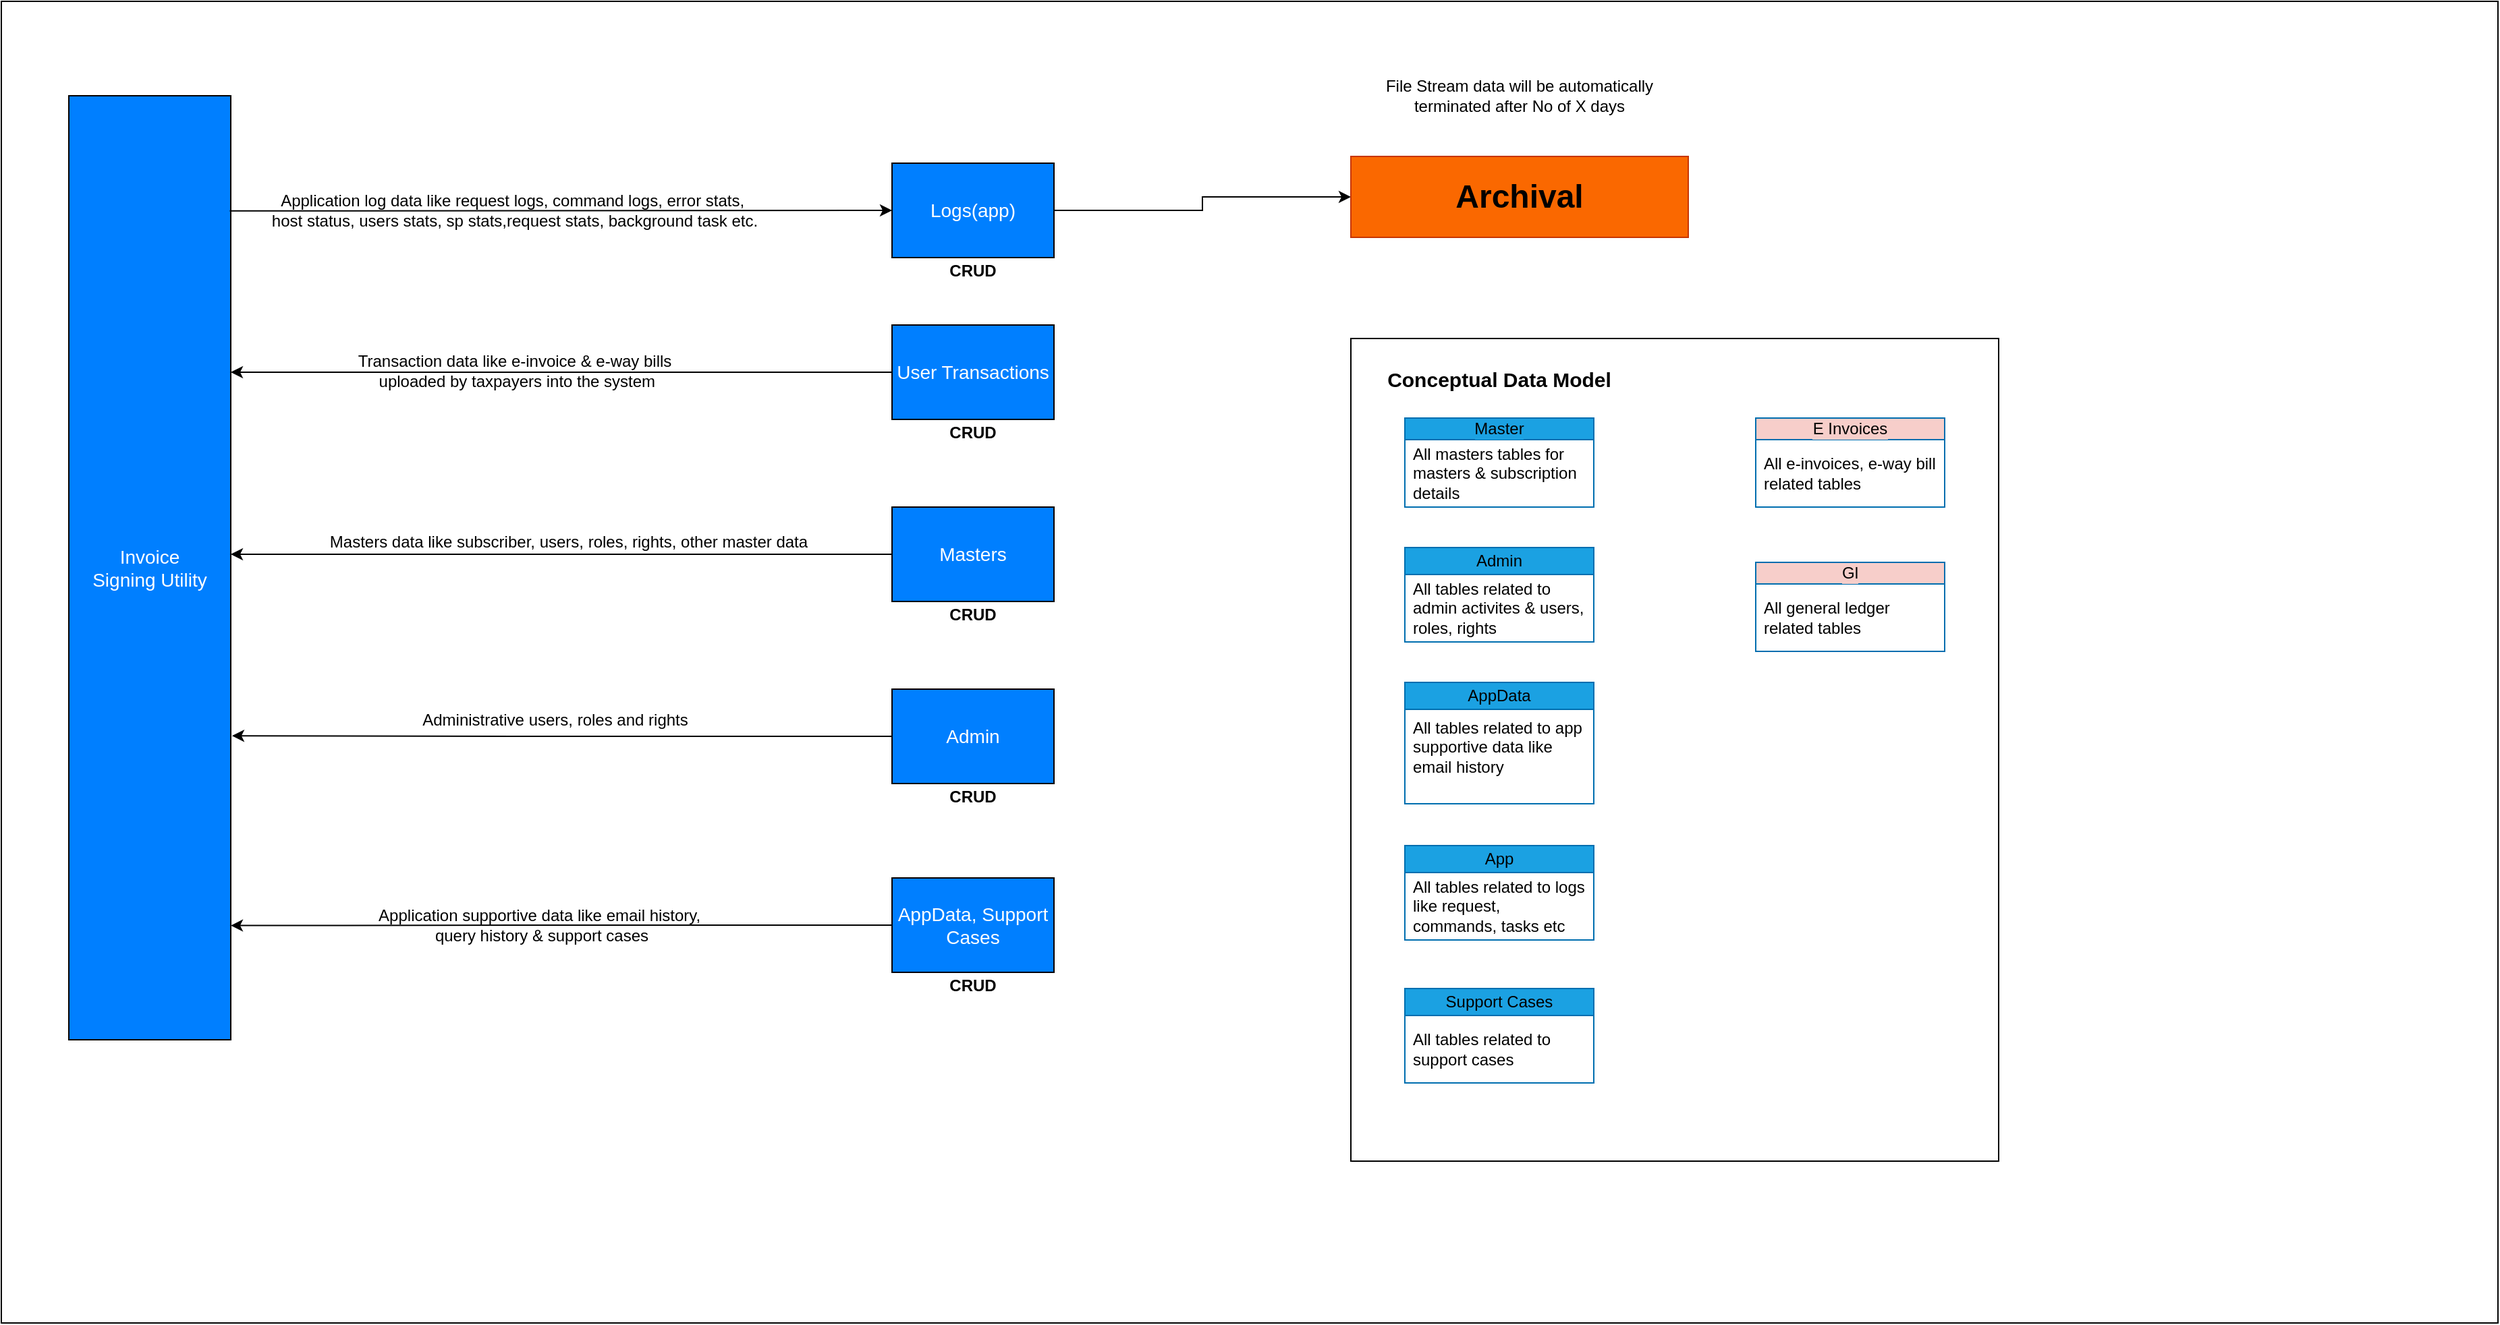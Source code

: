 <mxfile version="24.7.17" pages="8">
  <diagram id="9r7TWnmRqdj49oUNqk3i" name="IA – Conceptual Data Model">
    <mxGraphModel dx="1862" dy="1720" grid="1" gridSize="10" guides="1" tooltips="1" connect="1" arrows="1" fold="1" page="1" pageScale="1" pageWidth="827" pageHeight="1169" math="0" shadow="0">
      <root>
        <mxCell id="0" />
        <mxCell id="1" parent="0" />
        <mxCell id="-n0CKBd-lGvseL9h98Tt-62" value="" style="rounded=0;whiteSpace=wrap;html=1;strokeColor=default;" parent="1" vertex="1">
          <mxGeometry x="-730" y="-1060" width="1850" height="980" as="geometry" />
        </mxCell>
        <mxCell id="-n0CKBd-lGvseL9h98Tt-30" value="" style="rounded=0;whiteSpace=wrap;html=1;" parent="1" vertex="1">
          <mxGeometry x="270" y="-810" width="480" height="610" as="geometry" />
        </mxCell>
        <mxCell id="-n0CKBd-lGvseL9h98Tt-1" value="&lt;span lang=&quot;EN-US&quot; style=&quot;font-size: 14px; font-family: Calibri, sans-serif;&quot;&gt;Invoice&lt;br style=&quot;font-size: 14px;&quot;&gt;Signing Utility&lt;/span&gt;" style="rounded=0;whiteSpace=wrap;html=1;fillColor=#007FFF;fontColor=#ffffff;fontSize=14;" parent="1" vertex="1">
          <mxGeometry x="-680" y="-990" width="120" height="700" as="geometry" />
        </mxCell>
        <mxCell id="-n0CKBd-lGvseL9h98Tt-64" style="edgeStyle=orthogonalEdgeStyle;rounded=0;orthogonalLoop=1;jettySize=auto;html=1;entryX=0;entryY=0.5;entryDx=0;entryDy=0;" parent="1" source="-n0CKBd-lGvseL9h98Tt-2" target="-n0CKBd-lGvseL9h98Tt-63" edge="1">
          <mxGeometry relative="1" as="geometry" />
        </mxCell>
        <mxCell id="-n0CKBd-lGvseL9h98Tt-2" value="&lt;font style=&quot;font-size: 14px;&quot; face=&quot;Calibri, sans-serif&quot;&gt;&lt;span style=&quot;font-size: 14px;&quot;&gt;Logs(app)&lt;/span&gt;&lt;/font&gt;" style="rounded=0;whiteSpace=wrap;html=1;fillColor=#007FFF;fontColor=#ffffff;fontSize=14;" parent="1" vertex="1">
          <mxGeometry x="-70" y="-940" width="120" height="70" as="geometry" />
        </mxCell>
        <mxCell id="-n0CKBd-lGvseL9h98Tt-13" style="edgeStyle=orthogonalEdgeStyle;rounded=0;orthogonalLoop=1;jettySize=auto;html=1;" parent="1" source="-n0CKBd-lGvseL9h98Tt-3" target="-n0CKBd-lGvseL9h98Tt-1" edge="1">
          <mxGeometry relative="1" as="geometry">
            <Array as="points">
              <mxPoint x="-330" y="-785" />
              <mxPoint x="-330" y="-785" />
            </Array>
          </mxGeometry>
        </mxCell>
        <mxCell id="-n0CKBd-lGvseL9h98Tt-3" value="&lt;font style=&quot;font-size: 14px;&quot; face=&quot;Calibri, sans-serif&quot;&gt;&lt;span style=&quot;font-size: 14px;&quot;&gt;User Transactions&lt;/span&gt;&lt;/font&gt;" style="rounded=0;whiteSpace=wrap;html=1;fillColor=#007FFF;fontColor=#ffffff;fontSize=14;" parent="1" vertex="1">
          <mxGeometry x="-70" y="-820" width="120" height="70" as="geometry" />
        </mxCell>
        <mxCell id="-n0CKBd-lGvseL9h98Tt-4" value="&lt;font style=&quot;font-size: 14px;&quot; face=&quot;Calibri, sans-serif&quot;&gt;&lt;span style=&quot;font-size: 14px;&quot;&gt;Masters&lt;/span&gt;&lt;/font&gt;" style="rounded=0;whiteSpace=wrap;html=1;fillColor=#007FFF;fontColor=#ffffff;fontSize=14;" parent="1" vertex="1">
          <mxGeometry x="-70" y="-685" width="120" height="70" as="geometry" />
        </mxCell>
        <mxCell id="-n0CKBd-lGvseL9h98Tt-5" value="&lt;font style=&quot;font-size: 14px;&quot; face=&quot;Calibri, sans-serif&quot;&gt;&lt;span style=&quot;font-size: 14px;&quot;&gt;Admin&lt;/span&gt;&lt;/font&gt;" style="rounded=0;whiteSpace=wrap;html=1;fillColor=#007FFF;fontColor=#ffffff;fontSize=14;" parent="1" vertex="1">
          <mxGeometry x="-70" y="-550" width="120" height="70" as="geometry" />
        </mxCell>
        <mxCell id="-n0CKBd-lGvseL9h98Tt-6" value="&lt;font style=&quot;font-size: 14px;&quot; face=&quot;Calibri, sans-serif&quot;&gt;&lt;span style=&quot;font-size: 14px;&quot;&gt;AppData, Support Cases&lt;/span&gt;&lt;/font&gt;" style="rounded=0;whiteSpace=wrap;html=1;fillColor=#007FFF;fontColor=#ffffff;fontSize=14;" parent="1" vertex="1">
          <mxGeometry x="-70" y="-410" width="120" height="70" as="geometry" />
        </mxCell>
        <mxCell id="-n0CKBd-lGvseL9h98Tt-7" value="&lt;b&gt;CRUD&lt;/b&gt;" style="text;html=1;align=center;verticalAlign=middle;whiteSpace=wrap;rounded=0;" parent="1" vertex="1">
          <mxGeometry x="-35" y="-870" width="50" height="20" as="geometry" />
        </mxCell>
        <mxCell id="-n0CKBd-lGvseL9h98Tt-8" value="&lt;b&gt;CRUD&lt;/b&gt;" style="text;html=1;align=center;verticalAlign=middle;whiteSpace=wrap;rounded=0;" parent="1" vertex="1">
          <mxGeometry x="-35" y="-750" width="50" height="20" as="geometry" />
        </mxCell>
        <mxCell id="-n0CKBd-lGvseL9h98Tt-9" value="&lt;b&gt;CRUD&lt;/b&gt;" style="text;html=1;align=center;verticalAlign=middle;whiteSpace=wrap;rounded=0;" parent="1" vertex="1">
          <mxGeometry x="-35" y="-615" width="50" height="20" as="geometry" />
        </mxCell>
        <mxCell id="-n0CKBd-lGvseL9h98Tt-10" value="&lt;b&gt;CRUD&lt;/b&gt;" style="text;html=1;align=center;verticalAlign=middle;whiteSpace=wrap;rounded=0;" parent="1" vertex="1">
          <mxGeometry x="-35" y="-480" width="50" height="20" as="geometry" />
        </mxCell>
        <mxCell id="-n0CKBd-lGvseL9h98Tt-11" value="&lt;b&gt;CRUD&lt;/b&gt;" style="text;html=1;align=center;verticalAlign=middle;whiteSpace=wrap;rounded=0;" parent="1" vertex="1">
          <mxGeometry x="-35" y="-340" width="50" height="20" as="geometry" />
        </mxCell>
        <mxCell id="-n0CKBd-lGvseL9h98Tt-12" value="" style="endArrow=classic;html=1;rounded=0;entryX=0;entryY=0.5;entryDx=0;entryDy=0;exitX=0.994;exitY=0.122;exitDx=0;exitDy=0;exitPerimeter=0;" parent="1" source="-n0CKBd-lGvseL9h98Tt-1" target="-n0CKBd-lGvseL9h98Tt-2" edge="1">
          <mxGeometry width="50" height="50" relative="1" as="geometry">
            <mxPoint x="-390" y="-905" as="sourcePoint" />
            <mxPoint x="-230" y="-710" as="targetPoint" />
          </mxGeometry>
        </mxCell>
        <mxCell id="-n0CKBd-lGvseL9h98Tt-18" value="Application log data like request logs, command logs, error stats,&amp;nbsp;&lt;div&gt;host status, users stats, sp stats,request stats, background task etc.&lt;/div&gt;" style="text;html=1;align=center;verticalAlign=middle;resizable=0;points=[];autosize=1;strokeColor=none;fillColor=none;" parent="1" vertex="1">
          <mxGeometry x="-540" y="-925" width="380" height="40" as="geometry" />
        </mxCell>
        <mxCell id="-n0CKBd-lGvseL9h98Tt-19" value="Transaction data like e-invoice &amp;amp; e-way bills&lt;div&gt;&amp;nbsp;uploaded by taxpayers into the system&lt;/div&gt;" style="text;html=1;align=center;verticalAlign=middle;resizable=0;points=[];autosize=1;strokeColor=none;fillColor=none;" parent="1" vertex="1">
          <mxGeometry x="-480" y="-806" width="260" height="40" as="geometry" />
        </mxCell>
        <mxCell id="-n0CKBd-lGvseL9h98Tt-20" style="edgeStyle=orthogonalEdgeStyle;rounded=0;orthogonalLoop=1;jettySize=auto;html=1;entryX=1.008;entryY=0.678;entryDx=0;entryDy=0;entryPerimeter=0;" parent="1" source="-n0CKBd-lGvseL9h98Tt-5" target="-n0CKBd-lGvseL9h98Tt-1" edge="1">
          <mxGeometry relative="1" as="geometry" />
        </mxCell>
        <mxCell id="-n0CKBd-lGvseL9h98Tt-21" style="edgeStyle=orthogonalEdgeStyle;rounded=0;orthogonalLoop=1;jettySize=auto;html=1;entryX=1;entryY=0.879;entryDx=0;entryDy=0;entryPerimeter=0;" parent="1" source="-n0CKBd-lGvseL9h98Tt-6" target="-n0CKBd-lGvseL9h98Tt-1" edge="1">
          <mxGeometry relative="1" as="geometry" />
        </mxCell>
        <mxCell id="-n0CKBd-lGvseL9h98Tt-24" style="edgeStyle=orthogonalEdgeStyle;rounded=0;orthogonalLoop=1;jettySize=auto;html=1;" parent="1" source="-n0CKBd-lGvseL9h98Tt-4" edge="1">
          <mxGeometry relative="1" as="geometry">
            <mxPoint x="-560" y="-650" as="targetPoint" />
            <Array as="points">
              <mxPoint x="-550" y="-650" />
              <mxPoint x="-550" y="-650" />
            </Array>
          </mxGeometry>
        </mxCell>
        <mxCell id="-n0CKBd-lGvseL9h98Tt-27" value="&lt;div&gt;Masters data like subscriber, users, roles, rights, other master data&lt;/div&gt;" style="text;html=1;align=center;verticalAlign=middle;resizable=0;points=[];autosize=1;strokeColor=none;fillColor=none;" parent="1" vertex="1">
          <mxGeometry x="-500" y="-674" width="380" height="30" as="geometry" />
        </mxCell>
        <mxCell id="-n0CKBd-lGvseL9h98Tt-28" value="&lt;div&gt;Administrative users, roles and rights&lt;/div&gt;" style="text;html=1;align=center;verticalAlign=middle;resizable=0;points=[];autosize=1;strokeColor=none;fillColor=none;" parent="1" vertex="1">
          <mxGeometry x="-430" y="-542" width="220" height="30" as="geometry" />
        </mxCell>
        <mxCell id="-n0CKBd-lGvseL9h98Tt-29" value="&lt;div&gt;Application supportive data like email history,&amp;nbsp;&lt;/div&gt;&lt;div&gt;query history &amp;amp; support cases&lt;/div&gt;" style="text;html=1;align=center;verticalAlign=middle;resizable=0;points=[];autosize=1;strokeColor=none;fillColor=none;" parent="1" vertex="1">
          <mxGeometry x="-465" y="-395" width="270" height="40" as="geometry" />
        </mxCell>
        <mxCell id="-n0CKBd-lGvseL9h98Tt-31" value="Conceptual Data Model" style="text;html=1;align=center;verticalAlign=middle;whiteSpace=wrap;rounded=0;fontStyle=1;fontSize=15;" parent="1" vertex="1">
          <mxGeometry x="280" y="-795" width="200" height="30" as="geometry" />
        </mxCell>
        <mxCell id="-n0CKBd-lGvseL9h98Tt-38" value="&lt;font style=&quot;&quot;&gt;Master&lt;/font&gt;" style="swimlane;fontStyle=0;childLayout=stackLayout;horizontal=1;startSize=16;horizontalStack=0;resizeParent=1;resizeParentMax=0;resizeLast=0;collapsible=1;marginBottom=0;whiteSpace=wrap;html=1;labelBackgroundColor=#1BA1E2;fillColor=#1ba1e2;fontColor=#000000;strokeColor=#006EAF;" parent="1" vertex="1">
          <mxGeometry x="310" y="-751" width="140" height="66" as="geometry" />
        </mxCell>
        <mxCell id="-n0CKBd-lGvseL9h98Tt-39" value="All masters tables for masters &amp;amp; subscription details" style="text;strokeColor=none;fillColor=none;align=left;verticalAlign=middle;spacingLeft=4;spacingRight=4;overflow=hidden;points=[[0,0.5],[1,0.5]];portConstraint=eastwest;rotatable=0;whiteSpace=wrap;html=1;" parent="-n0CKBd-lGvseL9h98Tt-38" vertex="1">
          <mxGeometry y="16" width="140" height="50" as="geometry" />
        </mxCell>
        <mxCell id="-n0CKBd-lGvseL9h98Tt-42" value="&lt;font style=&quot;&quot;&gt;Admin&lt;/font&gt;" style="swimlane;fontStyle=0;childLayout=stackLayout;horizontal=1;startSize=20;horizontalStack=0;resizeParent=1;resizeParentMax=0;resizeLast=0;collapsible=1;marginBottom=0;whiteSpace=wrap;html=1;labelBackgroundColor=#1BA1E2;fillColor=#1ba1e2;fontColor=#000000;strokeColor=#006EAF;" parent="1" vertex="1">
          <mxGeometry x="310" y="-655" width="140" height="70" as="geometry" />
        </mxCell>
        <mxCell id="-n0CKBd-lGvseL9h98Tt-43" value="All tables related to admin activites &amp;amp; users, roles, rights" style="text;strokeColor=none;fillColor=none;align=left;verticalAlign=middle;spacingLeft=4;spacingRight=4;overflow=hidden;points=[[0,0.5],[1,0.5]];portConstraint=eastwest;rotatable=0;whiteSpace=wrap;html=1;" parent="-n0CKBd-lGvseL9h98Tt-42" vertex="1">
          <mxGeometry y="20" width="140" height="50" as="geometry" />
        </mxCell>
        <mxCell id="-n0CKBd-lGvseL9h98Tt-44" value="&lt;font style=&quot;&quot;&gt;AppData&lt;/font&gt;" style="swimlane;fontStyle=0;childLayout=stackLayout;horizontal=1;startSize=20;horizontalStack=0;resizeParent=1;resizeParentMax=0;resizeLast=0;collapsible=1;marginBottom=0;whiteSpace=wrap;html=1;labelBackgroundColor=#1BA1E2;fillColor=#1ba1e2;fontColor=#000000;strokeColor=#006EAF;swimlaneLine=1;" parent="1" vertex="1">
          <mxGeometry x="310" y="-555" width="140" height="90" as="geometry" />
        </mxCell>
        <mxCell id="-n0CKBd-lGvseL9h98Tt-45" value="All tables related to app supportive data like email history&amp;nbsp;&lt;div&gt;&lt;br&gt;&lt;/div&gt;" style="text;strokeColor=none;fillColor=none;align=left;verticalAlign=middle;spacingLeft=4;spacingRight=4;overflow=hidden;points=[[0,0.5],[1,0.5]];portConstraint=eastwest;rotatable=0;whiteSpace=wrap;html=1;" parent="-n0CKBd-lGvseL9h98Tt-44" vertex="1">
          <mxGeometry y="20" width="140" height="70" as="geometry" />
        </mxCell>
        <mxCell id="-n0CKBd-lGvseL9h98Tt-48" value="&lt;font style=&quot;&quot;&gt;App&lt;/font&gt;" style="swimlane;fontStyle=0;childLayout=stackLayout;horizontal=1;startSize=20;horizontalStack=0;resizeParent=1;resizeParentMax=0;resizeLast=0;collapsible=1;marginBottom=0;whiteSpace=wrap;html=1;labelBackgroundColor=#1BA1E2;fillColor=#1ba1e2;fontColor=#000000;strokeColor=#006EAF;swimlaneLine=1;" parent="1" vertex="1">
          <mxGeometry x="310" y="-434" width="140" height="70" as="geometry" />
        </mxCell>
        <mxCell id="-n0CKBd-lGvseL9h98Tt-49" value="All tables related to logs like request, commands, tasks etc" style="text;strokeColor=none;fillColor=none;align=left;verticalAlign=middle;spacingLeft=4;spacingRight=4;overflow=hidden;points=[[0,0.5],[1,0.5]];portConstraint=eastwest;rotatable=0;whiteSpace=wrap;html=1;" parent="-n0CKBd-lGvseL9h98Tt-48" vertex="1">
          <mxGeometry y="20" width="140" height="50" as="geometry" />
        </mxCell>
        <mxCell id="-n0CKBd-lGvseL9h98Tt-50" value="&lt;font style=&quot;&quot;&gt;Support Cases&lt;/font&gt;" style="swimlane;fontStyle=0;childLayout=stackLayout;horizontal=1;startSize=20;horizontalStack=0;resizeParent=1;resizeParentMax=0;resizeLast=0;collapsible=1;marginBottom=0;whiteSpace=wrap;html=1;labelBackgroundColor=#1BA1E2;fillColor=#1ba1e2;fontColor=#000000;strokeColor=#006EAF;swimlaneLine=1;" parent="1" vertex="1">
          <mxGeometry x="310" y="-328" width="140" height="70" as="geometry" />
        </mxCell>
        <mxCell id="-n0CKBd-lGvseL9h98Tt-51" value="All tables related to support cases" style="text;strokeColor=none;fillColor=none;align=left;verticalAlign=middle;spacingLeft=4;spacingRight=4;overflow=hidden;points=[[0,0.5],[1,0.5]];portConstraint=eastwest;rotatable=0;whiteSpace=wrap;html=1;" parent="-n0CKBd-lGvseL9h98Tt-50" vertex="1">
          <mxGeometry y="20" width="140" height="50" as="geometry" />
        </mxCell>
        <mxCell id="-n0CKBd-lGvseL9h98Tt-52" value="&lt;font style=&quot;&quot;&gt;E Invoices&lt;/font&gt;" style="swimlane;fontStyle=0;childLayout=stackLayout;horizontal=1;startSize=16;horizontalStack=0;resizeParent=1;resizeParentMax=0;resizeLast=0;collapsible=1;marginBottom=0;whiteSpace=wrap;html=1;labelBackgroundColor=#F7CECA;fillColor=#f7ceca;fontColor=#000000;strokeColor=#006EAF;gradientColor=none;" parent="1" vertex="1">
          <mxGeometry x="570" y="-751" width="140" height="66" as="geometry" />
        </mxCell>
        <mxCell id="-n0CKBd-lGvseL9h98Tt-53" value="All e-invoices, e-way bill related tables" style="text;strokeColor=none;fillColor=none;align=left;verticalAlign=middle;spacingLeft=4;spacingRight=4;overflow=hidden;points=[[0,0.5],[1,0.5]];portConstraint=eastwest;rotatable=0;whiteSpace=wrap;html=1;" parent="-n0CKBd-lGvseL9h98Tt-52" vertex="1">
          <mxGeometry y="16" width="140" height="50" as="geometry" />
        </mxCell>
        <mxCell id="-n0CKBd-lGvseL9h98Tt-58" value="&lt;font style=&quot;&quot;&gt;Gl&lt;/font&gt;" style="swimlane;fontStyle=0;childLayout=stackLayout;horizontal=1;startSize=16;horizontalStack=0;resizeParent=1;resizeParentMax=0;resizeLast=0;collapsible=1;marginBottom=0;whiteSpace=wrap;html=1;labelBackgroundColor=#F7CECA;fillColor=#f7ceca;fontColor=#000000;strokeColor=#006EAF;gradientColor=none;" parent="1" vertex="1">
          <mxGeometry x="570" y="-644" width="140" height="66" as="geometry" />
        </mxCell>
        <mxCell id="-n0CKBd-lGvseL9h98Tt-59" value="All general ledger related tables" style="text;strokeColor=none;fillColor=none;align=left;verticalAlign=middle;spacingLeft=4;spacingRight=4;overflow=hidden;points=[[0,0.5],[1,0.5]];portConstraint=eastwest;rotatable=0;whiteSpace=wrap;html=1;" parent="-n0CKBd-lGvseL9h98Tt-58" vertex="1">
          <mxGeometry y="16" width="140" height="50" as="geometry" />
        </mxCell>
        <mxCell id="-n0CKBd-lGvseL9h98Tt-63" value="&lt;b&gt;&lt;font style=&quot;font-size: 24px;&quot;&gt;Archival&lt;/font&gt;&lt;/b&gt;" style="rounded=0;whiteSpace=wrap;html=1;fillColor=#fa6800;fontColor=#000000;strokeColor=#C73500;" parent="1" vertex="1">
          <mxGeometry x="270" y="-945" width="250" height="60" as="geometry" />
        </mxCell>
        <mxCell id="-n0CKBd-lGvseL9h98Tt-65" value="File Stream data will be automatically terminated after No of X days" style="text;html=1;align=center;verticalAlign=middle;whiteSpace=wrap;rounded=0;strokeColor=none;" parent="1" vertex="1">
          <mxGeometry x="290" y="-1010" width="210" height="40" as="geometry" />
        </mxCell>
      </root>
    </mxGraphModel>
  </diagram>
  <diagram id="3xSgzxo0HDvVm3MBW92H" name="Technology Stack">
    <mxGraphModel dx="880" dy="468" grid="1" gridSize="10" guides="1" tooltips="1" connect="1" arrows="1" fold="1" page="1" pageScale="1" pageWidth="827" pageHeight="1169" math="0" shadow="0">
      <root>
        <mxCell id="0" />
        <mxCell id="1" parent="0" />
        <mxCell id="jbbcPedk37tklseIn5tv-1" value="" style="rounded=0;whiteSpace=wrap;html=1;" parent="1" vertex="1">
          <mxGeometry x="80" width="1510" height="720" as="geometry" />
        </mxCell>
        <mxCell id="jbbcPedk37tklseIn5tv-22" value="" style="rounded=0;whiteSpace=wrap;html=1;fillColor=#b1ddf0;strokeColor=#10739e;" parent="1" vertex="1">
          <mxGeometry x="370" y="110" width="210" height="580" as="geometry" />
        </mxCell>
        <mxCell id="jbbcPedk37tklseIn5tv-2" value="Programming Language&lt;div&gt;Frontend&lt;/div&gt;" style="rounded=0;whiteSpace=wrap;html=1;" parent="1" vertex="1">
          <mxGeometry x="130" y="180" width="170" height="40" as="geometry" />
        </mxCell>
        <mxCell id="jbbcPedk37tklseIn5tv-3" value="Programming Language Backend" style="rounded=0;whiteSpace=wrap;html=1;" parent="1" vertex="1">
          <mxGeometry x="130" y="230" width="170" height="40" as="geometry" />
        </mxCell>
        <mxCell id="jbbcPedk37tklseIn5tv-4" value="IDE" style="rounded=0;whiteSpace=wrap;html=1;" parent="1" vertex="1">
          <mxGeometry x="130" y="280" width="170" height="40" as="geometry" />
        </mxCell>
        <mxCell id="jbbcPedk37tklseIn5tv-5" value="Server Side OS" style="rounded=0;whiteSpace=wrap;html=1;" parent="1" vertex="1">
          <mxGeometry x="130" y="330" width="170" height="40" as="geometry" />
        </mxCell>
        <mxCell id="jbbcPedk37tklseIn5tv-6" value="Client Side OS" style="rounded=0;whiteSpace=wrap;html=1;" parent="1" vertex="1">
          <mxGeometry x="130" y="380" width="170" height="40" as="geometry" />
        </mxCell>
        <mxCell id="jbbcPedk37tklseIn5tv-7" value="Moinitoring and Diagnostics" style="rounded=0;whiteSpace=wrap;html=1;" parent="1" vertex="1">
          <mxGeometry x="130" y="430" width="170" height="40" as="geometry" />
        </mxCell>
        <mxCell id="jbbcPedk37tklseIn5tv-8" value="Application Runtime Framework" style="rounded=0;whiteSpace=wrap;html=1;" parent="1" vertex="1">
          <mxGeometry x="130" y="480" width="170" height="40" as="geometry" />
        </mxCell>
        <mxCell id="jbbcPedk37tklseIn5tv-9" value="Source Code Managment" style="rounded=0;whiteSpace=wrap;html=1;" parent="1" vertex="1">
          <mxGeometry x="130" y="530" width="170" height="40" as="geometry" />
        </mxCell>
        <mxCell id="jbbcPedk37tklseIn5tv-10" value="Database Application" style="rounded=0;whiteSpace=wrap;html=1;" parent="1" vertex="1">
          <mxGeometry x="130" y="580" width="170" height="40" as="geometry" />
        </mxCell>
        <mxCell id="jbbcPedk37tklseIn5tv-11" value="Database OS" style="rounded=0;whiteSpace=wrap;html=1;" parent="1" vertex="1">
          <mxGeometry x="130" y="630" width="170" height="40" as="geometry" />
        </mxCell>
        <mxCell id="jbbcPedk37tklseIn5tv-12" value="HTNL 5,Bootstrap, Javascript" style="rounded=0;whiteSpace=wrap;html=1;" parent="1" vertex="1">
          <mxGeometry x="390" y="180" width="170" height="40" as="geometry" />
        </mxCell>
        <mxCell id="jbbcPedk37tklseIn5tv-13" value="C#" style="rounded=0;whiteSpace=wrap;html=1;" parent="1" vertex="1">
          <mxGeometry x="390" y="230" width="170" height="40" as="geometry" />
        </mxCell>
        <mxCell id="jbbcPedk37tklseIn5tv-14" value="Visual Studio" style="rounded=0;whiteSpace=wrap;html=1;" parent="1" vertex="1">
          <mxGeometry x="390" y="280" width="170" height="40" as="geometry" />
        </mxCell>
        <mxCell id="jbbcPedk37tklseIn5tv-15" value="Windows" style="rounded=0;whiteSpace=wrap;html=1;" parent="1" vertex="1">
          <mxGeometry x="390" y="330" width="170" height="40" as="geometry" />
        </mxCell>
        <mxCell id="jbbcPedk37tklseIn5tv-16" value="----" style="rounded=0;whiteSpace=wrap;html=1;" parent="1" vertex="1">
          <mxGeometry x="390" y="380" width="170" height="40" as="geometry" />
        </mxCell>
        <mxCell id="jbbcPedk37tklseIn5tv-17" value="Utility" style="rounded=0;whiteSpace=wrap;html=1;" parent="1" vertex="1">
          <mxGeometry x="390" y="430" width="170" height="40" as="geometry" />
        </mxCell>
        <mxCell id="jbbcPedk37tklseIn5tv-18" value=".Net Framework&amp;nbsp;" style="rounded=0;whiteSpace=wrap;html=1;" parent="1" vertex="1">
          <mxGeometry x="390" y="480" width="170" height="40" as="geometry" />
        </mxCell>
        <mxCell id="jbbcPedk37tklseIn5tv-19" value="Gitea" style="rounded=0;whiteSpace=wrap;html=1;" parent="1" vertex="1">
          <mxGeometry x="390" y="530" width="170" height="40" as="geometry" />
        </mxCell>
        <mxCell id="jbbcPedk37tklseIn5tv-20" value="MS SQL" style="rounded=0;whiteSpace=wrap;html=1;" parent="1" vertex="1">
          <mxGeometry x="390" y="580" width="170" height="40" as="geometry" />
        </mxCell>
        <mxCell id="jbbcPedk37tklseIn5tv-21" value="Windows" style="rounded=0;whiteSpace=wrap;html=1;" parent="1" vertex="1">
          <mxGeometry x="390" y="630" width="170" height="40" as="geometry" />
        </mxCell>
        <mxCell id="jbbcPedk37tklseIn5tv-23" value="Web Portal" style="text;html=1;align=center;verticalAlign=middle;whiteSpace=wrap;rounded=0;fontStyle=1;fontColor=#000000;fontSize=20;" parent="1" vertex="1">
          <mxGeometry x="430" y="120" width="95" height="50" as="geometry" />
        </mxCell>
        <mxCell id="jbbcPedk37tklseIn5tv-25" value="&lt;span style=&quot;font-family: Calibri, sans-serif; font-size: 21px;&quot;&gt;Invoice&amp;nbsp;&lt;/span&gt;&lt;span style=&quot;font-family: Calibri, sans-serif; font-size: 21px;&quot;&gt;Signing Utility&lt;/span&gt;" style="rounded=0;whiteSpace=wrap;html=1;fillColor=#ffcd28;strokeColor=#d79b00;gradientColor=#ffa500;fontColor=#000000;fontStyle=1;fontSize=21;" parent="1" vertex="1">
          <mxGeometry x="370" y="50" width="1160" height="60" as="geometry" />
        </mxCell>
        <mxCell id="jbbcPedk37tklseIn5tv-26" value="" style="rounded=0;whiteSpace=wrap;html=1;fillColor=#b1ddf0;strokeColor=#10739e;" parent="1" vertex="1">
          <mxGeometry x="611" y="110" width="210" height="580" as="geometry" />
        </mxCell>
        <mxCell id="jbbcPedk37tklseIn5tv-27" value="N/A" style="rounded=0;whiteSpace=wrap;html=1;" parent="1" vertex="1">
          <mxGeometry x="631" y="180" width="170" height="40" as="geometry" />
        </mxCell>
        <mxCell id="jbbcPedk37tklseIn5tv-28" value="C#" style="rounded=0;whiteSpace=wrap;html=1;" parent="1" vertex="1">
          <mxGeometry x="631" y="230" width="170" height="40" as="geometry" />
        </mxCell>
        <mxCell id="jbbcPedk37tklseIn5tv-29" value="Visual Studio" style="rounded=0;whiteSpace=wrap;html=1;" parent="1" vertex="1">
          <mxGeometry x="631" y="280" width="170" height="40" as="geometry" />
        </mxCell>
        <mxCell id="jbbcPedk37tklseIn5tv-30" value="Windows" style="rounded=0;whiteSpace=wrap;html=1;" parent="1" vertex="1">
          <mxGeometry x="631" y="330" width="170" height="40" as="geometry" />
        </mxCell>
        <mxCell id="jbbcPedk37tklseIn5tv-31" value="----" style="rounded=0;whiteSpace=wrap;html=1;" parent="1" vertex="1">
          <mxGeometry x="631" y="380" width="170" height="40" as="geometry" />
        </mxCell>
        <mxCell id="jbbcPedk37tklseIn5tv-32" value="Utility" style="rounded=0;whiteSpace=wrap;html=1;" parent="1" vertex="1">
          <mxGeometry x="631" y="430" width="170" height="40" as="geometry" />
        </mxCell>
        <mxCell id="jbbcPedk37tklseIn5tv-33" value=".Net Framework&amp;nbsp;" style="rounded=0;whiteSpace=wrap;html=1;" parent="1" vertex="1">
          <mxGeometry x="631" y="480" width="170" height="40" as="geometry" />
        </mxCell>
        <mxCell id="jbbcPedk37tklseIn5tv-34" value="Gitea" style="rounded=0;whiteSpace=wrap;html=1;" parent="1" vertex="1">
          <mxGeometry x="631" y="530" width="170" height="40" as="geometry" />
        </mxCell>
        <mxCell id="jbbcPedk37tklseIn5tv-35" value="MS SQL" style="rounded=0;whiteSpace=wrap;html=1;" parent="1" vertex="1">
          <mxGeometry x="631" y="580" width="170" height="40" as="geometry" />
        </mxCell>
        <mxCell id="jbbcPedk37tklseIn5tv-36" value="Windows" style="rounded=0;whiteSpace=wrap;html=1;" parent="1" vertex="1">
          <mxGeometry x="631" y="630" width="170" height="40" as="geometry" />
        </mxCell>
        <mxCell id="jbbcPedk37tklseIn5tv-37" value="Invoice Pull Engine" style="text;html=1;align=center;verticalAlign=middle;whiteSpace=wrap;rounded=0;fontStyle=1;fontColor=#000000;fontSize=19;" parent="1" vertex="1">
          <mxGeometry x="660" y="130" width="110" height="30" as="geometry" />
        </mxCell>
        <mxCell id="jbbcPedk37tklseIn5tv-38" value="" style="rounded=0;whiteSpace=wrap;html=1;fillColor=#b1ddf0;strokeColor=#10739e;" parent="1" vertex="1">
          <mxGeometry x="851" y="110" width="210" height="580" as="geometry" />
        </mxCell>
        <mxCell id="jbbcPedk37tklseIn5tv-39" value="N/A" style="rounded=0;whiteSpace=wrap;html=1;" parent="1" vertex="1">
          <mxGeometry x="871" y="180" width="170" height="40" as="geometry" />
        </mxCell>
        <mxCell id="jbbcPedk37tklseIn5tv-40" value="C#" style="rounded=0;whiteSpace=wrap;html=1;" parent="1" vertex="1">
          <mxGeometry x="871" y="230" width="170" height="40" as="geometry" />
        </mxCell>
        <mxCell id="jbbcPedk37tklseIn5tv-41" value="Visual Studio" style="rounded=0;whiteSpace=wrap;html=1;" parent="1" vertex="1">
          <mxGeometry x="871" y="280" width="170" height="40" as="geometry" />
        </mxCell>
        <mxCell id="jbbcPedk37tklseIn5tv-42" value="Windows" style="rounded=0;whiteSpace=wrap;html=1;" parent="1" vertex="1">
          <mxGeometry x="871" y="330" width="170" height="40" as="geometry" />
        </mxCell>
        <mxCell id="jbbcPedk37tklseIn5tv-43" value="----" style="rounded=0;whiteSpace=wrap;html=1;" parent="1" vertex="1">
          <mxGeometry x="871" y="380" width="170" height="40" as="geometry" />
        </mxCell>
        <mxCell id="jbbcPedk37tklseIn5tv-44" value="Utility" style="rounded=0;whiteSpace=wrap;html=1;" parent="1" vertex="1">
          <mxGeometry x="871" y="430" width="170" height="40" as="geometry" />
        </mxCell>
        <mxCell id="jbbcPedk37tklseIn5tv-45" value=".Net Framework&amp;nbsp;" style="rounded=0;whiteSpace=wrap;html=1;" parent="1" vertex="1">
          <mxGeometry x="871" y="480" width="170" height="40" as="geometry" />
        </mxCell>
        <mxCell id="jbbcPedk37tklseIn5tv-46" value="Gitea" style="rounded=0;whiteSpace=wrap;html=1;" parent="1" vertex="1">
          <mxGeometry x="871" y="530" width="170" height="40" as="geometry" />
        </mxCell>
        <mxCell id="jbbcPedk37tklseIn5tv-47" value="MS SQL" style="rounded=0;whiteSpace=wrap;html=1;" parent="1" vertex="1">
          <mxGeometry x="871" y="580" width="170" height="40" as="geometry" />
        </mxCell>
        <mxCell id="jbbcPedk37tklseIn5tv-48" value="Windows" style="rounded=0;whiteSpace=wrap;html=1;" parent="1" vertex="1">
          <mxGeometry x="871" y="630" width="170" height="40" as="geometry" />
        </mxCell>
        <mxCell id="jbbcPedk37tklseIn5tv-49" value="Invoice Generation" style="text;html=1;align=center;verticalAlign=middle;whiteSpace=wrap;rounded=0;fontStyle=1;fontColor=#000000;fontSize=20;" parent="1" vertex="1">
          <mxGeometry x="890" y="130" width="130" height="30" as="geometry" />
        </mxCell>
        <mxCell id="jbbcPedk37tklseIn5tv-50" value="" style="rounded=0;whiteSpace=wrap;html=1;fillColor=#b1ddf0;strokeColor=#10739e;" parent="1" vertex="1">
          <mxGeometry x="1080" y="110" width="210" height="580" as="geometry" />
        </mxCell>
        <mxCell id="jbbcPedk37tklseIn5tv-51" value="N/A" style="rounded=0;whiteSpace=wrap;html=1;" parent="1" vertex="1">
          <mxGeometry x="1100" y="180" width="170" height="40" as="geometry" />
        </mxCell>
        <mxCell id="jbbcPedk37tklseIn5tv-52" value="C#" style="rounded=0;whiteSpace=wrap;html=1;" parent="1" vertex="1">
          <mxGeometry x="1100" y="230" width="170" height="40" as="geometry" />
        </mxCell>
        <mxCell id="jbbcPedk37tklseIn5tv-53" value="Visual Studio" style="rounded=0;whiteSpace=wrap;html=1;" parent="1" vertex="1">
          <mxGeometry x="1100" y="280" width="170" height="40" as="geometry" />
        </mxCell>
        <mxCell id="jbbcPedk37tklseIn5tv-54" value="Windows" style="rounded=0;whiteSpace=wrap;html=1;" parent="1" vertex="1">
          <mxGeometry x="1100" y="330" width="170" height="40" as="geometry" />
        </mxCell>
        <mxCell id="jbbcPedk37tklseIn5tv-55" value="----" style="rounded=0;whiteSpace=wrap;html=1;" parent="1" vertex="1">
          <mxGeometry x="1100" y="380" width="170" height="40" as="geometry" />
        </mxCell>
        <mxCell id="jbbcPedk37tklseIn5tv-56" value="Utility" style="rounded=0;whiteSpace=wrap;html=1;" parent="1" vertex="1">
          <mxGeometry x="1100" y="430" width="170" height="40" as="geometry" />
        </mxCell>
        <mxCell id="jbbcPedk37tklseIn5tv-57" value=".Net Framework&amp;nbsp;" style="rounded=0;whiteSpace=wrap;html=1;" parent="1" vertex="1">
          <mxGeometry x="1100" y="480" width="170" height="40" as="geometry" />
        </mxCell>
        <mxCell id="jbbcPedk37tklseIn5tv-58" value="Gitea" style="rounded=0;whiteSpace=wrap;html=1;" parent="1" vertex="1">
          <mxGeometry x="1100" y="530" width="170" height="40" as="geometry" />
        </mxCell>
        <mxCell id="jbbcPedk37tklseIn5tv-59" value="MS SQL" style="rounded=0;whiteSpace=wrap;html=1;" parent="1" vertex="1">
          <mxGeometry x="1100" y="580" width="170" height="40" as="geometry" />
        </mxCell>
        <mxCell id="jbbcPedk37tklseIn5tv-60" value="Windows" style="rounded=0;whiteSpace=wrap;html=1;" parent="1" vertex="1">
          <mxGeometry x="1100" y="630" width="170" height="40" as="geometry" />
        </mxCell>
        <mxCell id="jbbcPedk37tklseIn5tv-61" value="DSC Signing" style="text;html=1;align=center;verticalAlign=middle;whiteSpace=wrap;rounded=0;fontStyle=1;fontColor=#000000;fontSize=20;" parent="1" vertex="1">
          <mxGeometry x="1155" y="130" width="60" height="30" as="geometry" />
        </mxCell>
        <mxCell id="jbbcPedk37tklseIn5tv-62" value="" style="rounded=0;whiteSpace=wrap;html=1;fillColor=#b1ddf0;strokeColor=#10739e;" parent="1" vertex="1">
          <mxGeometry x="1320" y="110" width="210" height="580" as="geometry" />
        </mxCell>
        <mxCell id="jbbcPedk37tklseIn5tv-63" value="N/A" style="rounded=0;whiteSpace=wrap;html=1;" parent="1" vertex="1">
          <mxGeometry x="1340" y="180" width="170" height="40" as="geometry" />
        </mxCell>
        <mxCell id="jbbcPedk37tklseIn5tv-64" value="C#" style="rounded=0;whiteSpace=wrap;html=1;" parent="1" vertex="1">
          <mxGeometry x="1340" y="230" width="170" height="40" as="geometry" />
        </mxCell>
        <mxCell id="jbbcPedk37tklseIn5tv-65" value="Visual Studio" style="rounded=0;whiteSpace=wrap;html=1;" parent="1" vertex="1">
          <mxGeometry x="1340" y="280" width="170" height="40" as="geometry" />
        </mxCell>
        <mxCell id="jbbcPedk37tklseIn5tv-66" value="Windows" style="rounded=0;whiteSpace=wrap;html=1;" parent="1" vertex="1">
          <mxGeometry x="1340" y="330" width="170" height="40" as="geometry" />
        </mxCell>
        <mxCell id="jbbcPedk37tklseIn5tv-67" value="----" style="rounded=0;whiteSpace=wrap;html=1;" parent="1" vertex="1">
          <mxGeometry x="1340" y="380" width="170" height="40" as="geometry" />
        </mxCell>
        <mxCell id="jbbcPedk37tklseIn5tv-68" value="Utility" style="rounded=0;whiteSpace=wrap;html=1;" parent="1" vertex="1">
          <mxGeometry x="1340" y="430" width="170" height="40" as="geometry" />
        </mxCell>
        <mxCell id="jbbcPedk37tklseIn5tv-69" value=".Net Framework&amp;nbsp;" style="rounded=0;whiteSpace=wrap;html=1;" parent="1" vertex="1">
          <mxGeometry x="1340" y="480" width="170" height="40" as="geometry" />
        </mxCell>
        <mxCell id="jbbcPedk37tklseIn5tv-70" value="Gitea" style="rounded=0;whiteSpace=wrap;html=1;" parent="1" vertex="1">
          <mxGeometry x="1340" y="530" width="170" height="40" as="geometry" />
        </mxCell>
        <mxCell id="jbbcPedk37tklseIn5tv-71" value="MS SQL" style="rounded=0;whiteSpace=wrap;html=1;" parent="1" vertex="1">
          <mxGeometry x="1340" y="580" width="170" height="40" as="geometry" />
        </mxCell>
        <mxCell id="jbbcPedk37tklseIn5tv-72" value="Windows" style="rounded=0;whiteSpace=wrap;html=1;" parent="1" vertex="1">
          <mxGeometry x="1340" y="630" width="170" height="40" as="geometry" />
        </mxCell>
        <mxCell id="jbbcPedk37tklseIn5tv-73" value="Email Engine" style="text;html=1;align=center;verticalAlign=middle;whiteSpace=wrap;rounded=0;fontStyle=1;fontColor=#000000;fontSize=20;" parent="1" vertex="1">
          <mxGeometry x="1370" y="130" width="100" height="30" as="geometry" />
        </mxCell>
      </root>
    </mxGraphModel>
  </diagram>
  <diagram id="RBUWA6XSwpRnjp_DzFFW" name="Deployment/Environment details">
    <mxGraphModel dx="1306" dy="763" grid="1" gridSize="10" guides="1" tooltips="1" connect="1" arrows="1" fold="1" page="1" pageScale="1" pageWidth="827" pageHeight="1169" math="0" shadow="0">
      <root>
        <mxCell id="0" />
        <mxCell id="1" parent="0" />
        <mxCell id="IN-yG0TrqO_UwNUyJ69q-1" value="" style="rounded=0;whiteSpace=wrap;html=1;" vertex="1" parent="1">
          <mxGeometry x="310" y="130" width="1290" height="360" as="geometry" />
        </mxCell>
        <mxCell id="IN-yG0TrqO_UwNUyJ69q-24" style="edgeStyle=orthogonalEdgeStyle;rounded=0;orthogonalLoop=1;jettySize=auto;html=1;entryX=0.5;entryY=1;entryDx=0;entryDy=0;" edge="1" parent="1" source="IN-yG0TrqO_UwNUyJ69q-2" target="IN-yG0TrqO_UwNUyJ69q-3">
          <mxGeometry relative="1" as="geometry" />
        </mxCell>
        <mxCell id="IN-yG0TrqO_UwNUyJ69q-2" value="Local Machine" style="rounded=0;whiteSpace=wrap;html=1;fillColor=#ffe6cc;strokeColor=#d79b00;" vertex="1" parent="1">
          <mxGeometry x="360" y="330" width="120" height="60" as="geometry" />
        </mxCell>
        <mxCell id="IN-yG0TrqO_UwNUyJ69q-25" style="edgeStyle=orthogonalEdgeStyle;rounded=0;orthogonalLoop=1;jettySize=auto;html=1;entryX=0;entryY=0.5;entryDx=0;entryDy=0;" edge="1" parent="1" source="IN-yG0TrqO_UwNUyJ69q-3" target="IN-yG0TrqO_UwNUyJ69q-4">
          <mxGeometry relative="1" as="geometry" />
        </mxCell>
        <mxCell id="IN-yG0TrqO_UwNUyJ69q-3" value="Code Push Commit" style="rounded=0;whiteSpace=wrap;html=1;fillColor=#ffe6cc;strokeColor=#d79b00;" vertex="1" parent="1">
          <mxGeometry x="360" y="190" width="120" height="60" as="geometry" />
        </mxCell>
        <mxCell id="IN-yG0TrqO_UwNUyJ69q-4" value="Publish" style="rounded=0;whiteSpace=wrap;html=1;fillColor=#ffe6cc;strokeColor=#d79b00;" vertex="1" parent="1">
          <mxGeometry x="600" y="190" width="120" height="60" as="geometry" />
        </mxCell>
        <mxCell id="IN-yG0TrqO_UwNUyJ69q-27" style="edgeStyle=orthogonalEdgeStyle;rounded=0;orthogonalLoop=1;jettySize=auto;html=1;" edge="1" parent="1">
          <mxGeometry relative="1" as="geometry">
            <mxPoint x="1020" y="217" as="sourcePoint" />
            <mxPoint x="1106" y="217" as="targetPoint" />
          </mxGeometry>
        </mxCell>
        <mxCell id="IN-yG0TrqO_UwNUyJ69q-5" value="" style="rounded=0;whiteSpace=wrap;html=1;" vertex="1" parent="1">
          <mxGeometry x="860" y="150" width="160" height="320" as="geometry" />
        </mxCell>
        <mxCell id="IN-yG0TrqO_UwNUyJ69q-6" value="Deployment" style="rounded=0;whiteSpace=wrap;html=1;fillColor=#d5e8d4;strokeColor=#82b366;" vertex="1" parent="1">
          <mxGeometry x="880" y="210" width="120" height="60" as="geometry" />
        </mxCell>
        <mxCell id="IN-yG0TrqO_UwNUyJ69q-10" value="Settings" style="rounded=0;whiteSpace=wrap;html=1;fillColor=#d5e8d4;strokeColor=#82b366;" vertex="1" parent="1">
          <mxGeometry x="880" y="300" width="120" height="60" as="geometry" />
        </mxCell>
        <mxCell id="IN-yG0TrqO_UwNUyJ69q-11" value="Monitoring" style="rounded=0;whiteSpace=wrap;html=1;fillColor=#d5e8d4;strokeColor=#82b366;" vertex="1" parent="1">
          <mxGeometry x="880" y="390" width="120" height="60" as="geometry" />
        </mxCell>
        <mxCell id="IN-yG0TrqO_UwNUyJ69q-13" value="Staging Environment" style="text;html=1;align=center;verticalAlign=middle;whiteSpace=wrap;rounded=0;fontStyle=1" vertex="1" parent="1">
          <mxGeometry x="872" y="163" width="130" height="30" as="geometry" />
        </mxCell>
        <mxCell id="IN-yG0TrqO_UwNUyJ69q-19" value="" style="rounded=0;whiteSpace=wrap;html=1;" vertex="1" parent="1">
          <mxGeometry x="1106" y="150" width="160" height="320" as="geometry" />
        </mxCell>
        <mxCell id="IN-yG0TrqO_UwNUyJ69q-20" value="Deployment" style="rounded=0;whiteSpace=wrap;html=1;fillColor=#d5e8d4;strokeColor=#82b366;" vertex="1" parent="1">
          <mxGeometry x="1130" y="210" width="120" height="60" as="geometry" />
        </mxCell>
        <mxCell id="IN-yG0TrqO_UwNUyJ69q-21" value="Settings" style="rounded=0;whiteSpace=wrap;html=1;fillColor=#d5e8d4;strokeColor=#82b366;" vertex="1" parent="1">
          <mxGeometry x="1130" y="300" width="120" height="60" as="geometry" />
        </mxCell>
        <mxCell id="IN-yG0TrqO_UwNUyJ69q-22" value="Monitoring" style="rounded=0;whiteSpace=wrap;html=1;fillColor=#d5e8d4;strokeColor=#82b366;" vertex="1" parent="1">
          <mxGeometry x="1130" y="390" width="120" height="60" as="geometry" />
        </mxCell>
        <mxCell id="IN-yG0TrqO_UwNUyJ69q-23" value="Production Environment" style="text;html=1;align=center;verticalAlign=middle;whiteSpace=wrap;rounded=0;fontStyle=1" vertex="1" parent="1">
          <mxGeometry x="1112" y="164" width="150" height="30" as="geometry" />
        </mxCell>
        <mxCell id="IN-yG0TrqO_UwNUyJ69q-26" style="edgeStyle=orthogonalEdgeStyle;rounded=0;orthogonalLoop=1;jettySize=auto;html=1;entryX=-0.027;entryY=0.218;entryDx=0;entryDy=0;entryPerimeter=0;" edge="1" parent="1" source="IN-yG0TrqO_UwNUyJ69q-4" target="IN-yG0TrqO_UwNUyJ69q-5">
          <mxGeometry relative="1" as="geometry" />
        </mxCell>
      </root>
    </mxGraphModel>
  </diagram>
  <diagram id="J3aXHns4PzvPqu_wUVax" name="Security – Authentication">
    <mxGraphModel dx="880" dy="468" grid="1" gridSize="10" guides="1" tooltips="1" connect="1" arrows="1" fold="1" page="1" pageScale="1" pageWidth="827" pageHeight="1169" math="0" shadow="0">
      <root>
        <mxCell id="0" />
        <mxCell id="1" parent="0" />
        <mxCell id="mYA2sMyqhb1tlAcmL-d0-1" value="" style="rounded=0;whiteSpace=wrap;html=1;fillColor=#dae8fc;strokeColor=#6c8ebf;" parent="1" vertex="1">
          <mxGeometry x="160" y="120" width="720" height="500" as="geometry" />
        </mxCell>
        <mxCell id="dxvVfbnks1sciu27GEHS-3" style="edgeStyle=orthogonalEdgeStyle;rounded=0;orthogonalLoop=1;jettySize=auto;html=1;" parent="1" source="mYA2sMyqhb1tlAcmL-d0-2" target="mYA2sMyqhb1tlAcmL-d0-15" edge="1">
          <mxGeometry relative="1" as="geometry" />
        </mxCell>
        <mxCell id="mYA2sMyqhb1tlAcmL-d0-2" value="" style="rounded=1;whiteSpace=wrap;html=1;" parent="1" vertex="1">
          <mxGeometry x="190" y="170" width="140" height="60" as="geometry" />
        </mxCell>
        <mxCell id="mYA2sMyqhb1tlAcmL-d0-4" value="" style="shape=actor;whiteSpace=wrap;html=1;fillColor=#dae8fc;strokeColor=#6c8ebf;" parent="1" vertex="1">
          <mxGeometry x="218" y="180" width="30" height="40" as="geometry" />
        </mxCell>
        <mxCell id="mYA2sMyqhb1tlAcmL-d0-5" value="" style="shape=actor;whiteSpace=wrap;html=1;fillColor=#dae8fc;strokeColor=#6c8ebf;" parent="1" vertex="1">
          <mxGeometry x="267" y="180" width="30" height="40" as="geometry" />
        </mxCell>
        <mxCell id="mYA2sMyqhb1tlAcmL-d0-9" value="KPMG Active Direcotry&amp;nbsp;" style="text;html=1;align=center;verticalAlign=middle;whiteSpace=wrap;rounded=0;fontStyle=1" parent="1" vertex="1">
          <mxGeometry x="190" y="230" width="140" height="30" as="geometry" />
        </mxCell>
        <mxCell id="dxvVfbnks1sciu27GEHS-4" style="edgeStyle=orthogonalEdgeStyle;rounded=0;orthogonalLoop=1;jettySize=auto;html=1;entryX=0.5;entryY=1;entryDx=0;entryDy=0;" parent="1" source="mYA2sMyqhb1tlAcmL-d0-11" target="mYA2sMyqhb1tlAcmL-d0-15" edge="1">
          <mxGeometry relative="1" as="geometry" />
        </mxCell>
        <mxCell id="mYA2sMyqhb1tlAcmL-d0-11" value="" style="rounded=1;whiteSpace=wrap;html=1;" parent="1" vertex="1">
          <mxGeometry x="190" y="400" width="140" height="60" as="geometry" />
        </mxCell>
        <mxCell id="mYA2sMyqhb1tlAcmL-d0-12" value="" style="shape=actor;whiteSpace=wrap;html=1;fillColor=#dae8fc;strokeColor=#6c8ebf;" parent="1" vertex="1">
          <mxGeometry x="218" y="410" width="30" height="40" as="geometry" />
        </mxCell>
        <mxCell id="mYA2sMyqhb1tlAcmL-d0-13" value="" style="shape=actor;whiteSpace=wrap;html=1;fillColor=#dae8fc;strokeColor=#6c8ebf;" parent="1" vertex="1">
          <mxGeometry x="267" y="410" width="30" height="40" as="geometry" />
        </mxCell>
        <mxCell id="mYA2sMyqhb1tlAcmL-d0-14" value="Computer Location&lt;div&gt;(Roaming)&lt;/div&gt;" style="text;html=1;align=center;verticalAlign=middle;whiteSpace=wrap;rounded=0;fontStyle=1" parent="1" vertex="1">
          <mxGeometry x="190" y="460" width="140" height="30" as="geometry" />
        </mxCell>
        <mxCell id="mYA2sMyqhb1tlAcmL-d0-15" value="&lt;font style=&quot;font-size: 12px;&quot;&gt;&lt;span style=&quot;font-weight: 700; font-family: Calibri, sans-serif;&quot;&gt;Invoice&amp;nbsp;&lt;/span&gt;&lt;span style=&quot;font-weight: 700; font-family: Calibri, sans-serif;&quot;&gt;Signing Utility&lt;/span&gt;&lt;/font&gt;" style="rounded=1;whiteSpace=wrap;html=1;" parent="1" vertex="1">
          <mxGeometry x="430" y="290" width="120" height="60" as="geometry" />
        </mxCell>
        <mxCell id="dxvVfbnks1sciu27GEHS-1" value="&lt;font face=&quot;Calibri, sans-serif&quot;&gt;&lt;b&gt;Authentication Technology&lt;/b&gt;&lt;/font&gt;&lt;div&gt;&lt;font face=&quot;Calibri, sans-serif&quot;&gt;&lt;b&gt;(LDAP)&lt;/b&gt;&lt;/font&gt;&lt;/div&gt;" style="rounded=1;whiteSpace=wrap;html=1;" parent="1" vertex="1">
          <mxGeometry x="680" y="190" width="150" height="280" as="geometry" />
        </mxCell>
        <mxCell id="dxvVfbnks1sciu27GEHS-2" value="&lt;b&gt;Authorization&lt;/b&gt;&lt;div&gt;&lt;b&gt;(Roles and Rights based module built into application)&lt;/b&gt;&lt;/div&gt;" style="rounded=0;whiteSpace=wrap;html=1;fillColor=#ffcc99;strokeColor=#36393d;" parent="1" vertex="1">
          <mxGeometry x="330" y="510" width="350" height="60" as="geometry" />
        </mxCell>
        <mxCell id="dxvVfbnks1sciu27GEHS-5" value="" style="endArrow=classic;startArrow=classic;html=1;rounded=0;entryX=0.012;entryY=0.479;entryDx=0;entryDy=0;entryPerimeter=0;exitX=1;exitY=0.5;exitDx=0;exitDy=0;" parent="1" source="mYA2sMyqhb1tlAcmL-d0-15" target="dxvVfbnks1sciu27GEHS-1" edge="1">
          <mxGeometry width="50" height="50" relative="1" as="geometry">
            <mxPoint x="570" y="320" as="sourcePoint" />
            <mxPoint x="660" y="324.946" as="targetPoint" />
          </mxGeometry>
        </mxCell>
        <mxCell id="dxvVfbnks1sciu27GEHS-6" value="Authenticate" style="edgeLabel;html=1;align=center;verticalAlign=middle;resizable=0;points=[];" parent="dxvVfbnks1sciu27GEHS-5" vertex="1" connectable="0">
          <mxGeometry x="0.142" y="1" relative="1" as="geometry">
            <mxPoint x="-12" as="offset" />
          </mxGeometry>
        </mxCell>
        <mxCell id="dxvVfbnks1sciu27GEHS-7" value="" style="endArrow=classic;startArrow=classic;html=1;rounded=0;entryX=0.75;entryY=1;entryDx=0;entryDy=0;" parent="1" target="mYA2sMyqhb1tlAcmL-d0-15" edge="1">
          <mxGeometry width="50" height="50" relative="1" as="geometry">
            <mxPoint x="520" y="506" as="sourcePoint" />
            <mxPoint x="440" y="270" as="targetPoint" />
          </mxGeometry>
        </mxCell>
        <mxCell id="dxvVfbnks1sciu27GEHS-8" value="Authorize" style="edgeLabel;html=1;align=center;verticalAlign=middle;resizable=0;points=[];" parent="dxvVfbnks1sciu27GEHS-7" vertex="1" connectable="0">
          <mxGeometry x="0.083" y="1" relative="1" as="geometry">
            <mxPoint as="offset" />
          </mxGeometry>
        </mxCell>
        <mxCell id="dxvVfbnks1sciu27GEHS-9" value="" style="endArrow=classic;startArrow=classic;html=1;rounded=0;entryX=0;entryY=0.75;entryDx=0;entryDy=0;exitX=0.782;exitY=0.014;exitDx=0;exitDy=0;exitPerimeter=0;" parent="1" source="dxvVfbnks1sciu27GEHS-2" target="dxvVfbnks1sciu27GEHS-1" edge="1">
          <mxGeometry width="50" height="50" relative="1" as="geometry">
            <mxPoint x="390" y="320" as="sourcePoint" />
            <mxPoint x="440" y="270" as="targetPoint" />
            <Array as="points">
              <mxPoint x="604" y="400" />
            </Array>
          </mxGeometry>
        </mxCell>
        <mxCell id="dxvVfbnks1sciu27GEHS-10" value="Verify" style="edgeLabel;html=1;align=center;verticalAlign=middle;resizable=0;points=[];" parent="dxvVfbnks1sciu27GEHS-9" vertex="1" connectable="0">
          <mxGeometry x="-0.408" y="3" relative="1" as="geometry">
            <mxPoint x="4" as="offset" />
          </mxGeometry>
        </mxCell>
      </root>
    </mxGraphModel>
  </diagram>
  <diagram id="dmDi5A2zufEYuBiW1svE" name="Enterprise Architecture Principles">
    <mxGraphModel dx="1229" dy="763" grid="1" gridSize="10" guides="1" tooltips="1" connect="1" arrows="1" fold="1" page="1" pageScale="1" pageWidth="827" pageHeight="1169" math="0" shadow="0">
      <root>
        <mxCell id="0" />
        <mxCell id="1" parent="0" />
        <mxCell id="SM8iqn1yn9kOsfYhu18r-12" value="" style="rounded=0;whiteSpace=wrap;html=1;fillColor=#f5f5f5;gradientColor=#b3b3b3;strokeColor=#666666;" parent="1" vertex="1">
          <mxGeometry x="170" y="100" width="680" height="610" as="geometry" />
        </mxCell>
        <mxCell id="SM8iqn1yn9kOsfYhu18r-1" value="&lt;font style=&quot;font-size: 14px;&quot;&gt;Solution A&lt;/font&gt;" style="rounded=0;whiteSpace=wrap;html=1;fillColor=#ffcd28;strokeColor=#d79b00;gradientColor=#ffa500;fontStyle=1;fontSize=14;" parent="1" vertex="1">
          <mxGeometry x="220" y="140" width="120" height="530" as="geometry" />
        </mxCell>
        <mxCell id="SM8iqn1yn9kOsfYhu18r-2" value="Think Mobility for front-end" style="rounded=0;whiteSpace=wrap;html=1;" parent="1" vertex="1">
          <mxGeometry x="570" y="150" width="200" height="30" as="geometry" />
        </mxCell>
        <mxCell id="SM8iqn1yn9kOsfYhu18r-3" value="API First" style="rounded=0;whiteSpace=wrap;html=1;" parent="1" vertex="1">
          <mxGeometry x="570" y="200" width="200" height="30" as="geometry" />
        </mxCell>
        <mxCell id="SM8iqn1yn9kOsfYhu18r-4" value="Single Capability" style="rounded=0;whiteSpace=wrap;html=1;" parent="1" vertex="1">
          <mxGeometry x="570" y="250" width="200" height="30" as="geometry" />
        </mxCell>
        <mxCell id="SM8iqn1yn9kOsfYhu18r-5" value="Unified Architecture Governance" style="rounded=0;whiteSpace=wrap;html=1;" parent="1" vertex="1">
          <mxGeometry x="570" y="300" width="200" height="30" as="geometry" />
        </mxCell>
        <mxCell id="SM8iqn1yn9kOsfYhu18r-6" value="Data is an Asset" style="rounded=0;whiteSpace=wrap;html=1;" parent="1" vertex="1">
          <mxGeometry x="570" y="350" width="200" height="30" as="geometry" />
        </mxCell>
        <mxCell id="SM8iqn1yn9kOsfYhu18r-7" value="&lt;p align=&quot;center&quot; class=&quot;MsoNormal&quot;&gt;&lt;span lang=&quot;EN-US&quot;&gt;Virtual&lt;br/&gt;Deployment Preferred&lt;/span&gt;&lt;/p&gt;" style="rounded=0;whiteSpace=wrap;html=1;" parent="1" vertex="1">
          <mxGeometry x="570" y="430" width="200" height="30" as="geometry" />
        </mxCell>
        <mxCell id="SM8iqn1yn9kOsfYhu18r-8" value="&lt;span style=&quot;font-size: 11pt; line-height: 106%; font-family: Calibri, sans-serif;&quot; lang=&quot;EN-US&quot;&gt;Leverage off-the-shelf&amp;nbsp;&lt;/span&gt;" style="rounded=0;whiteSpace=wrap;html=1;" parent="1" vertex="1">
          <mxGeometry x="570" y="480" width="200" height="30" as="geometry" />
        </mxCell>
        <mxCell id="SM8iqn1yn9kOsfYhu18r-9" value="&lt;p align=&quot;center&quot; class=&quot;MsoNormal&quot;&gt;&lt;span lang=&quot;EN-US&quot;&gt;Configure,&lt;br/&gt;do not customize&lt;/span&gt;&lt;/p&gt;" style="rounded=0;whiteSpace=wrap;html=1;" parent="1" vertex="1">
          <mxGeometry x="570" y="530" width="200" height="30" as="geometry" />
        </mxCell>
        <mxCell id="SM8iqn1yn9kOsfYhu18r-10" value="&lt;p align=&quot;center&quot; class=&quot;MsoNormal&quot;&gt;&lt;span lang=&quot;EN-US&quot;&gt;Governed&lt;br/&gt;Integration&lt;/span&gt;&lt;/p&gt;" style="rounded=0;whiteSpace=wrap;html=1;" parent="1" vertex="1">
          <mxGeometry x="570" y="580" width="200" height="30" as="geometry" />
        </mxCell>
        <mxCell id="SM8iqn1yn9kOsfYhu18r-11" value="&lt;p align=&quot;center&quot; class=&quot;MsoNormal&quot;&gt;&lt;span lang=&quot;EN-US&quot;&gt;Think&lt;br/&gt;Cloud first&lt;/span&gt;&lt;/p&gt;" style="rounded=0;whiteSpace=wrap;html=1;" parent="1" vertex="1">
          <mxGeometry x="570" y="630" width="200" height="30" as="geometry" />
        </mxCell>
        <mxCell id="SM8iqn1yn9kOsfYhu18r-13" value="" style="endArrow=classic;startArrow=classic;html=1;rounded=0;entryX=0;entryY=0.5;entryDx=0;entryDy=0;exitX=0.992;exitY=0.045;exitDx=0;exitDy=0;exitPerimeter=0;" parent="1" source="SM8iqn1yn9kOsfYhu18r-1" target="SM8iqn1yn9kOsfYhu18r-2" edge="1">
          <mxGeometry width="50" height="50" relative="1" as="geometry">
            <mxPoint x="390" y="410" as="sourcePoint" />
            <mxPoint x="440" y="360" as="targetPoint" />
          </mxGeometry>
        </mxCell>
        <mxCell id="SM8iqn1yn9kOsfYhu18r-14" value="" style="endArrow=classic;startArrow=classic;html=1;rounded=0;entryX=0;entryY=0.5;entryDx=0;entryDy=0;exitX=0.992;exitY=0.066;exitDx=0;exitDy=0;exitPerimeter=0;" parent="1" edge="1">
          <mxGeometry width="50" height="50" relative="1" as="geometry">
            <mxPoint x="340" y="214.76" as="sourcePoint" />
            <mxPoint x="571" y="214.76" as="targetPoint" />
          </mxGeometry>
        </mxCell>
        <mxCell id="SM8iqn1yn9kOsfYhu18r-15" value="" style="endArrow=classic;startArrow=classic;html=1;rounded=0;entryX=0;entryY=0.5;entryDx=0;entryDy=0;exitX=0.992;exitY=0.066;exitDx=0;exitDy=0;exitPerimeter=0;" parent="1" edge="1">
          <mxGeometry width="50" height="50" relative="1" as="geometry">
            <mxPoint x="339" y="264.76" as="sourcePoint" />
            <mxPoint x="570" y="264.76" as="targetPoint" />
          </mxGeometry>
        </mxCell>
        <mxCell id="SM8iqn1yn9kOsfYhu18r-16" value="" style="endArrow=classic;startArrow=classic;html=1;rounded=0;entryX=0;entryY=0.5;entryDx=0;entryDy=0;exitX=0.992;exitY=0.066;exitDx=0;exitDy=0;exitPerimeter=0;" parent="1" edge="1">
          <mxGeometry width="50" height="50" relative="1" as="geometry">
            <mxPoint x="340" y="314.76" as="sourcePoint" />
            <mxPoint x="571" y="314.76" as="targetPoint" />
          </mxGeometry>
        </mxCell>
        <mxCell id="SM8iqn1yn9kOsfYhu18r-17" value="" style="endArrow=classic;startArrow=classic;html=1;rounded=0;entryX=0;entryY=0.5;entryDx=0;entryDy=0;exitX=0.992;exitY=0.066;exitDx=0;exitDy=0;exitPerimeter=0;fontStyle=1" parent="1" edge="1">
          <mxGeometry width="50" height="50" relative="1" as="geometry">
            <mxPoint x="339" y="364.76" as="sourcePoint" />
            <mxPoint x="570" y="364.76" as="targetPoint" />
          </mxGeometry>
        </mxCell>
        <mxCell id="SM8iqn1yn9kOsfYhu18r-18" value="" style="endArrow=classic;startArrow=classic;html=1;rounded=0;entryX=0;entryY=0.5;entryDx=0;entryDy=0;exitX=0.992;exitY=0.066;exitDx=0;exitDy=0;exitPerimeter=0;" parent="1" edge="1">
          <mxGeometry width="50" height="50" relative="1" as="geometry">
            <mxPoint x="340" y="444.76" as="sourcePoint" />
            <mxPoint x="571" y="444.76" as="targetPoint" />
          </mxGeometry>
        </mxCell>
        <mxCell id="SM8iqn1yn9kOsfYhu18r-20" value="" style="endArrow=classic;startArrow=classic;html=1;rounded=0;entryX=0;entryY=0.5;entryDx=0;entryDy=0;exitX=0.992;exitY=0.066;exitDx=0;exitDy=0;exitPerimeter=0;" parent="1" edge="1">
          <mxGeometry width="50" height="50" relative="1" as="geometry">
            <mxPoint x="339" y="494.76" as="sourcePoint" />
            <mxPoint x="570" y="494.76" as="targetPoint" />
          </mxGeometry>
        </mxCell>
        <mxCell id="SM8iqn1yn9kOsfYhu18r-22" value="" style="endArrow=classic;startArrow=classic;html=1;rounded=0;entryX=0;entryY=0.5;entryDx=0;entryDy=0;exitX=0.992;exitY=0.066;exitDx=0;exitDy=0;exitPerimeter=0;" parent="1" edge="1">
          <mxGeometry width="50" height="50" relative="1" as="geometry">
            <mxPoint x="340" y="544.76" as="sourcePoint" />
            <mxPoint x="571" y="544.76" as="targetPoint" />
          </mxGeometry>
        </mxCell>
        <mxCell id="SM8iqn1yn9kOsfYhu18r-23" value="" style="endArrow=classic;startArrow=classic;html=1;rounded=0;entryX=0;entryY=0.5;entryDx=0;entryDy=0;exitX=0.992;exitY=0.066;exitDx=0;exitDy=0;exitPerimeter=0;" parent="1" edge="1">
          <mxGeometry width="50" height="50" relative="1" as="geometry">
            <mxPoint x="340" y="594.76" as="sourcePoint" />
            <mxPoint x="571" y="594.76" as="targetPoint" />
          </mxGeometry>
        </mxCell>
        <mxCell id="SM8iqn1yn9kOsfYhu18r-24" value="" style="endArrow=classic;startArrow=classic;html=1;rounded=0;entryX=0;entryY=0.5;entryDx=0;entryDy=0;exitX=0.992;exitY=0.066;exitDx=0;exitDy=0;exitPerimeter=0;" parent="1" edge="1">
          <mxGeometry width="50" height="50" relative="1" as="geometry">
            <mxPoint x="340" y="644.76" as="sourcePoint" />
            <mxPoint x="571" y="644.76" as="targetPoint" />
          </mxGeometry>
        </mxCell>
      </root>
    </mxGraphModel>
  </diagram>
  <diagram id="uUXaItX13IU5neWzJNzd" name="Solution components">
    <mxGraphModel dx="880" dy="468" grid="1" gridSize="10" guides="1" tooltips="1" connect="1" arrows="1" fold="1" page="1" pageScale="1" pageWidth="827" pageHeight="1169" math="0" shadow="0">
      <root>
        <mxCell id="0" />
        <mxCell id="1" parent="0" />
        <mxCell id="kBuNwBs8cStKqqsVHAi4-32" value="" style="rounded=0;whiteSpace=wrap;html=1;fillColor=#dae8fc;gradientColor=#7ea6e0;strokeColor=#6c8ebf;" parent="1" vertex="1">
          <mxGeometry x="29" width="1221" height="1010" as="geometry" />
        </mxCell>
        <mxCell id="nqBZIhUQLVDC6unqFSjS-1" value="Internet" style="rounded=0;whiteSpace=wrap;html=1;align=center;verticalAlign=top;fontStyle=1;fillColor=#ffcd28;gradientColor=#ffa500;strokeColor=#d79b00;fontSize=14;" parent="1" vertex="1">
          <mxGeometry x="470" y="32" width="160" height="38" as="geometry" />
        </mxCell>
        <mxCell id="nqBZIhUQLVDC6unqFSjS-2" value="Browser" style="rounded=0;whiteSpace=wrap;html=1;fillColor=#f8cecc;gradientColor=#ea6b66;strokeColor=#b85450;" parent="1" vertex="1">
          <mxGeometry x="216" y="109" width="120" height="30" as="geometry" />
        </mxCell>
        <mxCell id="kBuNwBs8cStKqqsVHAi4-31" style="edgeStyle=orthogonalEdgeStyle;rounded=0;orthogonalLoop=1;jettySize=auto;html=1;entryX=0.5;entryY=0;entryDx=0;entryDy=0;" parent="1" source="nqBZIhUQLVDC6unqFSjS-3" target="kBuNwBs8cStKqqsVHAi4-16" edge="1">
          <mxGeometry relative="1" as="geometry" />
        </mxCell>
        <mxCell id="nqBZIhUQLVDC6unqFSjS-3" value="&#xa;&lt;span style=&quot;forced-color-adjust: none; color: rgb(0, 0, 0); font-size: 15px; font-style: normal; font-variant-ligatures: normal; font-variant-caps: normal; font-weight: 700; letter-spacing: normal; orphans: 2; text-align: center; text-indent: 0px; text-transform: none; widows: 2; word-spacing: 0px; -webkit-text-stroke-width: 0px; white-space: normal; background-color: rgb(251, 251, 251); text-decoration-thickness: initial; text-decoration-style: initial; text-decoration-color: initial; font-family: Calibri, sans-serif;&quot;&gt;Invoice&amp;nbsp;&lt;/span&gt;&lt;span style=&quot;forced-color-adjust: none; color: rgb(0, 0, 0); font-size: 15px; font-style: normal; font-variant-ligatures: normal; font-variant-caps: normal; font-weight: 700; letter-spacing: normal; orphans: 2; text-align: center; text-indent: 0px; text-transform: none; widows: 2; word-spacing: 0px; -webkit-text-stroke-width: 0px; white-space: normal; background-color: rgb(251, 251, 251); text-decoration-thickness: initial; text-decoration-style: initial; text-decoration-color: initial; font-family: Calibri, sans-serif;&quot;&gt;Signing Utility&lt;/span&gt;&#xa;&#xa;" style="rounded=0;whiteSpace=wrap;html=1;verticalAlign=top;fontSize=15;fillColor=#f5f5f5;gradientColor=#b3b3b3;strokeColor=#666666;" parent="1" vertex="1">
          <mxGeometry x="51" y="230" width="486" height="310" as="geometry" />
        </mxCell>
        <mxCell id="kBuNwBs8cStKqqsVHAi4-1" value="Component 1 - Login" style="rounded=1;whiteSpace=wrap;html=1;" parent="1" vertex="1">
          <mxGeometry x="71" y="300" width="120" height="60" as="geometry" />
        </mxCell>
        <mxCell id="kBuNwBs8cStKqqsVHAi4-2" value="Component 2 - Dashboard" style="rounded=1;whiteSpace=wrap;html=1;" parent="1" vertex="1">
          <mxGeometry x="231" y="300" width="120" height="60" as="geometry" />
        </mxCell>
        <mxCell id="kBuNwBs8cStKqqsVHAi4-3" value="Component 3 - Manage Organization" style="rounded=1;whiteSpace=wrap;html=1;" parent="1" vertex="1">
          <mxGeometry x="391" y="300" width="120" height="60" as="geometry" />
        </mxCell>
        <mxCell id="kBuNwBs8cStKqqsVHAi4-4" value="Component 4 - Documents" style="rounded=1;whiteSpace=wrap;html=1;" parent="1" vertex="1">
          <mxGeometry x="71" y="380" width="120" height="60" as="geometry" />
        </mxCell>
        <mxCell id="kBuNwBs8cStKqqsVHAi4-5" value="Component 5 - Pdf Processing" style="rounded=1;whiteSpace=wrap;html=1;" parent="1" vertex="1">
          <mxGeometry x="233" y="380" width="120" height="60" as="geometry" />
        </mxCell>
        <mxCell id="kBuNwBs8cStKqqsVHAi4-6" value="Component 6 - Audit Trail" style="rounded=1;whiteSpace=wrap;html=1;" parent="1" vertex="1">
          <mxGeometry x="391" y="380" width="120" height="60" as="geometry" />
        </mxCell>
        <mxCell id="kBuNwBs8cStKqqsVHAi4-7" value="Component 7 - Settings" style="rounded=1;whiteSpace=wrap;html=1;" parent="1" vertex="1">
          <mxGeometry x="71" y="460" width="120" height="60" as="geometry" />
        </mxCell>
        <mxCell id="kBuNwBs8cStKqqsVHAi4-8" value="Component 8 - Help" style="rounded=1;whiteSpace=wrap;html=1;" parent="1" vertex="1">
          <mxGeometry x="232" y="460" width="120" height="60" as="geometry" />
        </mxCell>
        <mxCell id="kBuNwBs8cStKqqsVHAi4-16" value="&lt;b&gt;Storage&lt;/b&gt;" style="rounded=0;whiteSpace=wrap;html=1;verticalAlign=top;fontSize=15;fillColor=#f5f5f5;gradientColor=#b3b3b3;strokeColor=#666666;" parent="1" vertex="1">
          <mxGeometry x="115" y="620" width="840" height="200" as="geometry" />
        </mxCell>
        <mxCell id="kBuNwBs8cStKqqsVHAi4-17" value="CygnetGSPDocumentSigner" style="shape=cylinder3;whiteSpace=wrap;html=1;boundedLbl=1;backgroundOutline=1;size=15;fillColor=#d5e8d4;gradientColor=#97d077;strokeColor=#82b366;" parent="1" vertex="1">
          <mxGeometry x="201" y="660" width="190" height="80" as="geometry" />
        </mxCell>
        <mxCell id="kBuNwBs8cStKqqsVHAi4-20" value="CygnetGSPFileStore" style="shape=cylinder3;whiteSpace=wrap;html=1;boundedLbl=1;backgroundOutline=1;size=15;fillColor=#d5e8d4;gradientColor=#97d077;strokeColor=#82b366;" parent="1" vertex="1">
          <mxGeometry x="600" y="660" width="150" height="80" as="geometry" />
        </mxCell>
        <mxCell id="kBuNwBs8cStKqqsVHAi4-30" style="edgeStyle=orthogonalEdgeStyle;rounded=0;orthogonalLoop=1;jettySize=auto;html=1;entryX=0.5;entryY=0;entryDx=0;entryDy=0;" parent="1" source="nqBZIhUQLVDC6unqFSjS-1" target="nqBZIhUQLVDC6unqFSjS-2" edge="1">
          <mxGeometry relative="1" as="geometry" />
        </mxCell>
        <mxCell id="IbIrkp7lnWECij5IgG2U-1" value="Windows Services/Utility" style="rounded=0;whiteSpace=wrap;html=1;fillColor=#f8cecc;gradientColor=#ea6b66;strokeColor=#b85450;" vertex="1" parent="1">
          <mxGeometry x="767" y="109" width="120" height="30" as="geometry" />
        </mxCell>
        <mxCell id="IbIrkp7lnWECij5IgG2U-2" style="edgeStyle=orthogonalEdgeStyle;rounded=0;orthogonalLoop=1;jettySize=auto;html=1;entryX=0.842;entryY=0.09;entryDx=0;entryDy=0;entryPerimeter=0;exitX=1;exitY=0.5;exitDx=0;exitDy=0;" edge="1" parent="1" source="nqBZIhUQLVDC6unqFSjS-1">
          <mxGeometry relative="1" as="geometry">
            <mxPoint x="512" y="59" as="sourcePoint" />
            <mxPoint x="825.742" y="109" as="targetPoint" />
            <Array as="points">
              <mxPoint x="630" y="50" />
              <mxPoint x="826" y="50" />
            </Array>
          </mxGeometry>
        </mxCell>
        <mxCell id="IbIrkp7lnWECij5IgG2U-13" style="edgeStyle=orthogonalEdgeStyle;rounded=0;orthogonalLoop=1;jettySize=auto;html=1;exitX=0.5;exitY=1;exitDx=0;exitDy=0;" edge="1" parent="1" source="IbIrkp7lnWECij5IgG2U-4">
          <mxGeometry relative="1" as="geometry">
            <mxPoint x="540" y="620" as="targetPoint" />
          </mxGeometry>
        </mxCell>
        <mxCell id="IbIrkp7lnWECij5IgG2U-4" value="&#xa;&lt;span style=&quot;forced-color-adjust: none; color: rgb(0, 0, 0); font-size: 15px; font-style: normal; font-variant-ligatures: normal; font-variant-caps: normal; font-weight: 700; letter-spacing: normal; orphans: 2; text-align: center; text-indent: 0px; text-transform: none; widows: 2; word-spacing: 0px; -webkit-text-stroke-width: 0px; white-space: normal; background-color: rgb(251, 251, 251); text-decoration-thickness: initial; text-decoration-style: initial; text-decoration-color: initial; font-family: Calibri, sans-serif;&quot;&gt;Invoice&amp;nbsp;&lt;/span&gt;&lt;span style=&quot;forced-color-adjust: none; color: rgb(0, 0, 0); font-size: 15px; font-style: normal; font-variant-ligatures: normal; font-variant-caps: normal; font-weight: 700; letter-spacing: normal; orphans: 2; text-align: center; text-indent: 0px; text-transform: none; widows: 2; word-spacing: 0px; -webkit-text-stroke-width: 0px; white-space: normal; background-color: rgb(251, 251, 251); text-decoration-thickness: initial; text-decoration-style: initial; text-decoration-color: initial; font-family: Calibri, sans-serif;&quot;&gt;Signing Utility&lt;/span&gt;&#xa;&#xa;" style="rounded=0;whiteSpace=wrap;html=1;verticalAlign=top;fontSize=15;fillColor=#f5f5f5;gradientColor=#b3b3b3;strokeColor=#666666;" vertex="1" parent="1">
          <mxGeometry x="557" y="230" width="486" height="310" as="geometry" />
        </mxCell>
        <mxCell id="IbIrkp7lnWECij5IgG2U-5" value="Component 1 - Pull Service" style="rounded=1;whiteSpace=wrap;html=1;" vertex="1" parent="1">
          <mxGeometry x="580" y="300" width="120" height="60" as="geometry" />
        </mxCell>
        <mxCell id="IbIrkp7lnWECij5IgG2U-6" value="Component 2 - Invoice Generation" style="rounded=1;whiteSpace=wrap;html=1;" vertex="1" parent="1">
          <mxGeometry x="740" y="300" width="120" height="60" as="geometry" />
        </mxCell>
        <mxCell id="IbIrkp7lnWECij5IgG2U-7" value="Component 3 - DSC Generation" style="rounded=1;whiteSpace=wrap;html=1;" vertex="1" parent="1">
          <mxGeometry x="887" y="300" width="120" height="60" as="geometry" />
        </mxCell>
        <mxCell id="IbIrkp7lnWECij5IgG2U-8" value="Component 4 - Email Engine" style="rounded=1;whiteSpace=wrap;html=1;" vertex="1" parent="1">
          <mxGeometry x="580" y="380" width="120" height="60" as="geometry" />
        </mxCell>
        <mxCell id="IbIrkp7lnWECij5IgG2U-9" value="Component 5 - Report Engine" style="rounded=1;whiteSpace=wrap;html=1;" vertex="1" parent="1">
          <mxGeometry x="740" y="380" width="120" height="60" as="geometry" />
        </mxCell>
        <mxCell id="_Squ3ydQAgCpPJS2hyJv-2" value="" style="endArrow=classic;html=1;rounded=0;exitX=0.206;exitY=0.139;exitDx=0;exitDy=0;exitPerimeter=0;entryX=0.473;entryY=0.003;entryDx=0;entryDy=0;entryPerimeter=0;" edge="1" parent="1">
          <mxGeometry width="50" height="50" relative="1" as="geometry">
            <mxPoint x="280.526" y="139.39" as="sourcePoint" />
            <mxPoint x="280.878" y="229.93" as="targetPoint" />
            <Array as="points" />
          </mxGeometry>
        </mxCell>
        <mxCell id="_Squ3ydQAgCpPJS2hyJv-3" value="" style="endArrow=classic;html=1;rounded=0;exitX=0.206;exitY=0.139;exitDx=0;exitDy=0;exitPerimeter=0;entryX=0.473;entryY=0.003;entryDx=0;entryDy=0;entryPerimeter=0;" edge="1" parent="1">
          <mxGeometry width="50" height="50" relative="1" as="geometry">
            <mxPoint x="827.526" y="139.39" as="sourcePoint" />
            <mxPoint x="827.878" y="229.93" as="targetPoint" />
            <Array as="points" />
          </mxGeometry>
        </mxCell>
      </root>
    </mxGraphModel>
  </diagram>
  <diagram id="u4MM5XB2a7KV5IufdqGy" name="Integration Diagram">
    <mxGraphModel dx="880" dy="468" grid="1" gridSize="10" guides="1" tooltips="1" connect="1" arrows="1" fold="1" page="1" pageScale="1" pageWidth="850" pageHeight="1100" math="0" shadow="0">
      <root>
        <mxCell id="0" />
        <mxCell id="1" parent="0" />
        <mxCell id="IEY3mOb6rSw9f6G6FT06-1" value="" style="rounded=0;whiteSpace=wrap;html=1;" vertex="1" parent="1">
          <mxGeometry x="23" y="40" width="800" height="440" as="geometry" />
        </mxCell>
        <mxCell id="IEY3mOb6rSw9f6G6FT06-6" value="&lt;b&gt;&lt;font style=&quot;font-size: 20px;&quot;&gt;API Based&lt;/font&gt;&lt;/b&gt;" style="text;html=1;align=left;verticalAlign=middle;whiteSpace=wrap;rounded=0;fontStyle=6" vertex="1" parent="1">
          <mxGeometry x="50" y="50" width="220" height="30" as="geometry" />
        </mxCell>
        <mxCell id="IEY3mOb6rSw9f6G6FT06-7" value="" style="rounded=0;whiteSpace=wrap;html=1;dashed=1;" vertex="1" parent="1">
          <mxGeometry x="280" y="100" width="530" height="330" as="geometry" />
        </mxCell>
        <mxCell id="IEY3mOb6rSw9f6G6FT06-9" value="" style="rounded=1;whiteSpace=wrap;html=1;fillColor=#dae8fc;strokeColor=#6c8ebf;" vertex="1" parent="1">
          <mxGeometry x="323" y="138" width="120" height="154" as="geometry" />
        </mxCell>
        <mxCell id="IEY3mOb6rSw9f6G6FT06-10" value="" style="rounded=1;whiteSpace=wrap;html=1;fillColor=#dae8fc;strokeColor=#6c8ebf;" vertex="1" parent="1">
          <mxGeometry x="50" y="140" width="110" height="140" as="geometry" />
        </mxCell>
        <mxCell id="IEY3mOb6rSw9f6G6FT06-11" value="ASP-GSP" style="text;html=1;align=center;verticalAlign=middle;whiteSpace=wrap;rounded=0;fillColor=#0050ef;strokeColor=#001DBC;fontColor=#ffffff;" vertex="1" parent="1">
          <mxGeometry x="50" y="228.5" width="110" height="30" as="geometry" />
        </mxCell>
        <mxCell id="IEY3mOb6rSw9f6G6FT06-12" value="Client&#39;s Infrastructure" style="text;html=1;align=center;verticalAlign=middle;whiteSpace=wrap;rounded=0;" vertex="1" parent="1">
          <mxGeometry x="55" y="160" width="95" height="50" as="geometry" />
        </mxCell>
        <mxCell id="IEY3mOb6rSw9f6G6FT06-13" value="Invoicing Signing Utility" style="text;html=1;align=center;verticalAlign=middle;whiteSpace=wrap;rounded=0;" vertex="1" parent="1">
          <mxGeometry x="331" y="167" width="105" height="45" as="geometry" />
        </mxCell>
        <mxCell id="IEY3mOb6rSw9f6G6FT06-14" value="Pull Engine" style="text;html=1;align=center;verticalAlign=middle;whiteSpace=wrap;rounded=0;fillColor=#0050ef;fontColor=#ffffff;strokeColor=#001DBC;" vertex="1" parent="1">
          <mxGeometry x="323" y="222.5" width="120" height="30" as="geometry" />
        </mxCell>
        <mxCell id="31_NkZdXvlzWa3TEJA2w-5" value="" style="endArrow=classic;html=1;rounded=0;entryX=0.017;entryY=0.461;entryDx=0;entryDy=0;entryPerimeter=0;" edge="1" parent="1" target="IEY3mOb6rSw9f6G6FT06-9">
          <mxGeometry relative="1" as="geometry">
            <mxPoint x="160" y="209" as="sourcePoint" />
            <mxPoint x="260" y="209" as="targetPoint" />
          </mxGeometry>
        </mxCell>
        <mxCell id="31_NkZdXvlzWa3TEJA2w-6" value="Invoice JSON&amp;nbsp;&lt;div&gt;Sent to Pull Engine&lt;/div&gt;" style="edgeLabel;resizable=0;html=1;;align=center;verticalAlign=middle;" connectable="0" vertex="1" parent="31_NkZdXvlzWa3TEJA2w-5">
          <mxGeometry relative="1" as="geometry" />
        </mxCell>
        <mxCell id="31_NkZdXvlzWa3TEJA2w-9" value="Database" style="shape=cylinder3;whiteSpace=wrap;html=1;boundedLbl=1;backgroundOutline=1;size=15;fillColor=#60a917;fontColor=#ffffff;strokeColor=#2D7600;" vertex="1" parent="1">
          <mxGeometry x="520" y="340" width="70" height="60" as="geometry" />
        </mxCell>
        <mxCell id="31_NkZdXvlzWa3TEJA2w-11" value="" style="endArrow=classic;startArrow=classic;html=1;rounded=0;exitX=0;exitY=0;exitDx=0;exitDy=37.5;exitPerimeter=0;entryX=0.5;entryY=1;entryDx=0;entryDy=0;" edge="1" parent="1" source="31_NkZdXvlzWa3TEJA2w-9" target="IEY3mOb6rSw9f6G6FT06-9">
          <mxGeometry width="50" height="50" relative="1" as="geometry">
            <mxPoint x="400" y="270" as="sourcePoint" />
            <mxPoint x="450" y="220" as="targetPoint" />
            <Array as="points">
              <mxPoint x="383" y="378" />
            </Array>
          </mxGeometry>
        </mxCell>
        <mxCell id="31_NkZdXvlzWa3TEJA2w-12" value="Validate Json Data and stored" style="text;html=1;align=center;verticalAlign=middle;whiteSpace=wrap;rounded=0;" vertex="1" parent="1">
          <mxGeometry x="395" y="338" width="95" height="30" as="geometry" />
        </mxCell>
        <mxCell id="31_NkZdXvlzWa3TEJA2w-13" value="Generate Invoice" style="text;html=1;align=center;verticalAlign=middle;whiteSpace=wrap;rounded=0;fillColor=#0050ef;fontColor=#ffffff;strokeColor=#001DBC;" vertex="1" parent="1">
          <mxGeometry x="510" y="140" width="130" height="30" as="geometry" />
        </mxCell>
        <mxCell id="31_NkZdXvlzWa3TEJA2w-14" value="Digital Signature" style="text;html=1;align=center;verticalAlign=middle;whiteSpace=wrap;rounded=0;fillColor=#0050ef;fontColor=#ffffff;strokeColor=#001DBC;" vertex="1" parent="1">
          <mxGeometry x="510" y="200" width="130" height="30" as="geometry" />
        </mxCell>
        <mxCell id="31_NkZdXvlzWa3TEJA2w-15" value="Email" style="text;html=1;align=center;verticalAlign=middle;whiteSpace=wrap;rounded=0;fillColor=#0050ef;fontColor=#ffffff;strokeColor=#001DBC;" vertex="1" parent="1">
          <mxGeometry x="510" y="262" width="130" height="30" as="geometry" />
        </mxCell>
        <mxCell id="31_NkZdXvlzWa3TEJA2w-16" value="Web" style="text;html=1;align=center;verticalAlign=middle;whiteSpace=wrap;rounded=0;fillColor=#0050ef;fontColor=#ffffff;strokeColor=#001DBC;" vertex="1" parent="1">
          <mxGeometry x="731" y="185" width="70" height="61.5" as="geometry" />
        </mxCell>
        <mxCell id="31_NkZdXvlzWa3TEJA2w-17" value="" style="endArrow=classic;startArrow=classic;html=1;rounded=0;entryX=1;entryY=0.5;entryDx=0;entryDy=0;exitX=1;exitY=1;exitDx=0;exitDy=-15;exitPerimeter=0;" edge="1" parent="1" source="31_NkZdXvlzWa3TEJA2w-9" target="31_NkZdXvlzWa3TEJA2w-13">
          <mxGeometry width="50" height="50" relative="1" as="geometry">
            <mxPoint x="590" y="360" as="sourcePoint" />
            <mxPoint x="640" y="310" as="targetPoint" />
            <Array as="points">
              <mxPoint x="720" y="385" />
              <mxPoint x="720" y="155" />
            </Array>
          </mxGeometry>
        </mxCell>
        <mxCell id="31_NkZdXvlzWa3TEJA2w-18" value="" style="endArrow=classic;startArrow=classic;html=1;rounded=0;entryX=1;entryY=0.5;entryDx=0;entryDy=0;exitX=1;exitY=0.5;exitDx=0;exitDy=0;exitPerimeter=0;" edge="1" parent="1" source="31_NkZdXvlzWa3TEJA2w-9" target="31_NkZdXvlzWa3TEJA2w-14">
          <mxGeometry width="50" height="50" relative="1" as="geometry">
            <mxPoint x="580" y="446" as="sourcePoint" />
            <mxPoint x="630" y="216" as="targetPoint" />
            <Array as="points">
              <mxPoint x="710" y="370" />
              <mxPoint x="710" y="216" />
            </Array>
          </mxGeometry>
        </mxCell>
        <mxCell id="31_NkZdXvlzWa3TEJA2w-19" value="Generated invoice based on Template" style="text;html=1;align=center;verticalAlign=middle;whiteSpace=wrap;rounded=0;" vertex="1" parent="1">
          <mxGeometry x="650" y="120" width="110" height="30" as="geometry" />
        </mxCell>
        <mxCell id="31_NkZdXvlzWa3TEJA2w-20" value="Apply Signature" style="text;html=1;align=center;verticalAlign=middle;whiteSpace=wrap;rounded=0;" vertex="1" parent="1">
          <mxGeometry x="650" y="174.5" width="60" height="30" as="geometry" />
        </mxCell>
        <mxCell id="31_NkZdXvlzWa3TEJA2w-21" value="" style="endArrow=classic;startArrow=classic;html=1;rounded=0;entryX=1;entryY=0.5;entryDx=0;entryDy=0;exitX=1;exitY=0.5;exitDx=0;exitDy=0;exitPerimeter=0;" edge="1" parent="1" target="31_NkZdXvlzWa3TEJA2w-15">
          <mxGeometry width="50" height="50" relative="1" as="geometry">
            <mxPoint x="589" y="359" as="sourcePoint" />
            <mxPoint x="639" y="204" as="targetPoint" />
            <Array as="points">
              <mxPoint x="700" y="359" />
              <mxPoint x="700" y="277" />
            </Array>
          </mxGeometry>
        </mxCell>
        <mxCell id="31_NkZdXvlzWa3TEJA2w-22" value="Sent Signed pdf to customer" style="text;html=1;align=center;verticalAlign=middle;whiteSpace=wrap;rounded=0;" vertex="1" parent="1">
          <mxGeometry x="610" y="232" width="90" height="30" as="geometry" />
        </mxCell>
        <mxCell id="31_NkZdXvlzWa3TEJA2w-23" value="" style="endArrow=classic;startArrow=classic;html=1;rounded=0;entryX=0.925;entryY=0.455;entryDx=0;entryDy=0;entryPerimeter=0;exitX=0.509;exitY=0.909;exitDx=0;exitDy=0;exitPerimeter=0;" edge="1" parent="1" source="IEY3mOb6rSw9f6G6FT06-7" target="IEY3mOb6rSw9f6G6FT06-7">
          <mxGeometry width="50" height="50" relative="1" as="geometry">
            <mxPoint x="600" y="406" as="sourcePoint" />
            <mxPoint x="650" y="176" as="targetPoint" />
            <Array as="points">
              <mxPoint x="550" y="420" />
              <mxPoint x="650" y="420" />
              <mxPoint x="770" y="420" />
            </Array>
          </mxGeometry>
        </mxCell>
      </root>
    </mxGraphModel>
  </diagram>
  <diagram id="cLWDwlCy9gQgfYkgPeD9" name="Integration Digram 1">
    <mxGraphModel dx="880" dy="468" grid="1" gridSize="10" guides="1" tooltips="1" connect="1" arrows="1" fold="1" page="1" pageScale="1" pageWidth="850" pageHeight="1100" math="0" shadow="0">
      <root>
        <mxCell id="0" />
        <mxCell id="1" parent="0" />
        <mxCell id="GvaaGtXepFtV9SxqBeoz-1" value="" style="rounded=0;whiteSpace=wrap;html=1;" vertex="1" parent="1">
          <mxGeometry x="23" y="40" width="800" height="440" as="geometry" />
        </mxCell>
        <mxCell id="Lc0nWWOBa8T1yWOZddps-1" value="" style="rounded=0;whiteSpace=wrap;html=1;dashed=1;" vertex="1" parent="1">
          <mxGeometry x="280" y="100" width="530" height="330" as="geometry" />
        </mxCell>
        <mxCell id="cBpL3N7qgOFyvXIGdduL-1" value="&lt;b&gt;&lt;font style=&quot;font-size: 20px;&quot;&gt;ERP Based&lt;/font&gt;&lt;/b&gt;" style="text;html=1;align=left;verticalAlign=middle;whiteSpace=wrap;rounded=0;fontStyle=6" vertex="1" parent="1">
          <mxGeometry x="50" y="50" width="220" height="30" as="geometry" />
        </mxCell>
        <mxCell id="cBpL3N7qgOFyvXIGdduL-2" value="" style="rounded=1;whiteSpace=wrap;html=1;fillColor=#dae8fc;strokeColor=#6c8ebf;" vertex="1" parent="1">
          <mxGeometry x="323" y="138" width="120" height="154" as="geometry" />
        </mxCell>
        <mxCell id="cBpL3N7qgOFyvXIGdduL-3" value="" style="rounded=1;whiteSpace=wrap;html=1;fillColor=#dae8fc;strokeColor=#6c8ebf;" vertex="1" parent="1">
          <mxGeometry x="50" y="140" width="110" height="140" as="geometry" />
        </mxCell>
        <mxCell id="cBpL3N7qgOFyvXIGdduL-4" value="ERP" style="text;html=1;align=center;verticalAlign=middle;whiteSpace=wrap;rounded=0;fillColor=#0050ef;strokeColor=#001DBC;fontColor=#ffffff;" vertex="1" parent="1">
          <mxGeometry x="50" y="228.5" width="110" height="30" as="geometry" />
        </mxCell>
        <mxCell id="cBpL3N7qgOFyvXIGdduL-5" value="Client&#39;s Infrastructure" style="text;html=1;align=center;verticalAlign=middle;whiteSpace=wrap;rounded=0;" vertex="1" parent="1">
          <mxGeometry x="55" y="160" width="95" height="50" as="geometry" />
        </mxCell>
        <mxCell id="cBpL3N7qgOFyvXIGdduL-6" value="Invoicing Signing Utility" style="text;html=1;align=center;verticalAlign=middle;whiteSpace=wrap;rounded=0;" vertex="1" parent="1">
          <mxGeometry x="331" y="167" width="105" height="45" as="geometry" />
        </mxCell>
        <mxCell id="cBpL3N7qgOFyvXIGdduL-7" value="Pull Engine" style="text;html=1;align=center;verticalAlign=middle;whiteSpace=wrap;rounded=0;fillColor=#0050ef;fontColor=#ffffff;strokeColor=#001DBC;" vertex="1" parent="1">
          <mxGeometry x="323" y="222.5" width="120" height="30" as="geometry" />
        </mxCell>
        <mxCell id="cBpL3N7qgOFyvXIGdduL-8" value="Invoice JSON&amp;nbsp;&lt;div&gt;Sent to Pull Engine&lt;/div&gt;" style="edgeLabel;resizable=0;html=1;;align=center;verticalAlign=middle;" connectable="0" vertex="1" parent="1">
          <mxGeometry x="243.0" y="208.997" as="geometry" />
        </mxCell>
        <mxCell id="cBpL3N7qgOFyvXIGdduL-9" value="Database" style="shape=cylinder3;whiteSpace=wrap;html=1;boundedLbl=1;backgroundOutline=1;size=15;fillColor=#60a917;fontColor=#ffffff;strokeColor=#2D7600;" vertex="1" parent="1">
          <mxGeometry x="520" y="340" width="70" height="60" as="geometry" />
        </mxCell>
        <mxCell id="cBpL3N7qgOFyvXIGdduL-10" value="" style="endArrow=classic;startArrow=classic;html=1;rounded=0;exitX=0;exitY=0;exitDx=0;exitDy=37.5;exitPerimeter=0;entryX=0.5;entryY=1;entryDx=0;entryDy=0;" edge="1" parent="1" source="cBpL3N7qgOFyvXIGdduL-9" target="cBpL3N7qgOFyvXIGdduL-2">
          <mxGeometry width="50" height="50" relative="1" as="geometry">
            <mxPoint x="400" y="270" as="sourcePoint" />
            <mxPoint x="450" y="220" as="targetPoint" />
            <Array as="points">
              <mxPoint x="383" y="378" />
            </Array>
          </mxGeometry>
        </mxCell>
        <mxCell id="cBpL3N7qgOFyvXIGdduL-11" value="Validate Data and stored" style="text;html=1;align=center;verticalAlign=middle;whiteSpace=wrap;rounded=0;" vertex="1" parent="1">
          <mxGeometry x="395" y="338" width="95" height="30" as="geometry" />
        </mxCell>
        <mxCell id="cBpL3N7qgOFyvXIGdduL-12" value="Generate Invoice" style="text;html=1;align=center;verticalAlign=middle;whiteSpace=wrap;rounded=0;fillColor=#0050ef;fontColor=#ffffff;strokeColor=#001DBC;" vertex="1" parent="1">
          <mxGeometry x="510" y="140" width="130" height="30" as="geometry" />
        </mxCell>
        <mxCell id="cBpL3N7qgOFyvXIGdduL-13" value="Digital Signature" style="text;html=1;align=center;verticalAlign=middle;whiteSpace=wrap;rounded=0;fillColor=#0050ef;fontColor=#ffffff;strokeColor=#001DBC;" vertex="1" parent="1">
          <mxGeometry x="510" y="200" width="130" height="30" as="geometry" />
        </mxCell>
        <mxCell id="cBpL3N7qgOFyvXIGdduL-14" value="Email" style="text;html=1;align=center;verticalAlign=middle;whiteSpace=wrap;rounded=0;fillColor=#0050ef;fontColor=#ffffff;strokeColor=#001DBC;" vertex="1" parent="1">
          <mxGeometry x="510" y="262" width="130" height="30" as="geometry" />
        </mxCell>
        <mxCell id="cBpL3N7qgOFyvXIGdduL-15" value="Web" style="text;html=1;align=center;verticalAlign=middle;whiteSpace=wrap;rounded=0;fillColor=#0050ef;fontColor=#ffffff;strokeColor=#001DBC;" vertex="1" parent="1">
          <mxGeometry x="731" y="185" width="70" height="61.5" as="geometry" />
        </mxCell>
        <mxCell id="cBpL3N7qgOFyvXIGdduL-16" value="" style="endArrow=classic;startArrow=classic;html=1;rounded=0;entryX=1;entryY=0.5;entryDx=0;entryDy=0;exitX=1;exitY=1;exitDx=0;exitDy=-15;exitPerimeter=0;" edge="1" parent="1" source="cBpL3N7qgOFyvXIGdduL-9" target="cBpL3N7qgOFyvXIGdduL-12">
          <mxGeometry width="50" height="50" relative="1" as="geometry">
            <mxPoint x="590" y="360" as="sourcePoint" />
            <mxPoint x="640" y="310" as="targetPoint" />
            <Array as="points">
              <mxPoint x="720" y="385" />
              <mxPoint x="720" y="155" />
            </Array>
          </mxGeometry>
        </mxCell>
        <mxCell id="cBpL3N7qgOFyvXIGdduL-17" value="" style="endArrow=classic;startArrow=classic;html=1;rounded=0;entryX=1;entryY=0.5;entryDx=0;entryDy=0;exitX=1;exitY=0.5;exitDx=0;exitDy=0;exitPerimeter=0;" edge="1" parent="1" source="cBpL3N7qgOFyvXIGdduL-9" target="cBpL3N7qgOFyvXIGdduL-13">
          <mxGeometry width="50" height="50" relative="1" as="geometry">
            <mxPoint x="580" y="446" as="sourcePoint" />
            <mxPoint x="630" y="216" as="targetPoint" />
            <Array as="points">
              <mxPoint x="710" y="370" />
              <mxPoint x="710" y="216" />
            </Array>
          </mxGeometry>
        </mxCell>
        <mxCell id="cBpL3N7qgOFyvXIGdduL-18" value="Generated invoice based on Template" style="text;html=1;align=center;verticalAlign=middle;whiteSpace=wrap;rounded=0;" vertex="1" parent="1">
          <mxGeometry x="650" y="120" width="110" height="30" as="geometry" />
        </mxCell>
        <mxCell id="cBpL3N7qgOFyvXIGdduL-19" value="Apply Signature" style="text;html=1;align=center;verticalAlign=middle;whiteSpace=wrap;rounded=0;" vertex="1" parent="1">
          <mxGeometry x="650" y="174.5" width="60" height="30" as="geometry" />
        </mxCell>
        <mxCell id="cBpL3N7qgOFyvXIGdduL-20" value="" style="endArrow=classic;startArrow=classic;html=1;rounded=0;entryX=1;entryY=0.5;entryDx=0;entryDy=0;exitX=1;exitY=0.5;exitDx=0;exitDy=0;exitPerimeter=0;" edge="1" parent="1" target="cBpL3N7qgOFyvXIGdduL-14">
          <mxGeometry width="50" height="50" relative="1" as="geometry">
            <mxPoint x="589" y="359" as="sourcePoint" />
            <mxPoint x="639" y="204" as="targetPoint" />
            <Array as="points">
              <mxPoint x="700" y="359" />
              <mxPoint x="700" y="277" />
            </Array>
          </mxGeometry>
        </mxCell>
        <mxCell id="cBpL3N7qgOFyvXIGdduL-21" value="Sent Signed pdf to customer" style="text;html=1;align=center;verticalAlign=middle;whiteSpace=wrap;rounded=0;" vertex="1" parent="1">
          <mxGeometry x="610" y="232" width="90" height="30" as="geometry" />
        </mxCell>
        <mxCell id="cBpL3N7qgOFyvXIGdduL-22" value="" style="endArrow=classic;startArrow=classic;html=1;rounded=0;entryX=0.925;entryY=0.455;entryDx=0;entryDy=0;entryPerimeter=0;exitX=0.509;exitY=0.909;exitDx=0;exitDy=0;exitPerimeter=0;" edge="1" parent="1">
          <mxGeometry width="50" height="50" relative="1" as="geometry">
            <mxPoint x="550" y="400" as="sourcePoint" />
            <mxPoint x="770" y="250" as="targetPoint" />
            <Array as="points">
              <mxPoint x="550" y="420" />
              <mxPoint x="650" y="420" />
              <mxPoint x="770" y="420" />
            </Array>
          </mxGeometry>
        </mxCell>
        <mxCell id="Lc0nWWOBa8T1yWOZddps-2" value="" style="endArrow=classic;html=1;rounded=0;entryX=0.017;entryY=0.461;entryDx=0;entryDy=0;entryPerimeter=0;" edge="1" parent="1">
          <mxGeometry relative="1" as="geometry">
            <mxPoint x="160" y="209" as="sourcePoint" />
            <mxPoint x="325" y="209" as="targetPoint" />
          </mxGeometry>
        </mxCell>
        <mxCell id="Lc0nWWOBa8T1yWOZddps-3" value="Invoice Data&amp;nbsp;&lt;div&gt;Sent to Pull Engine&lt;/div&gt;" style="edgeLabel;resizable=0;html=1;;align=center;verticalAlign=middle;" connectable="0" vertex="1" parent="Lc0nWWOBa8T1yWOZddps-2">
          <mxGeometry relative="1" as="geometry" />
        </mxCell>
      </root>
    </mxGraphModel>
  </diagram>
</mxfile>
